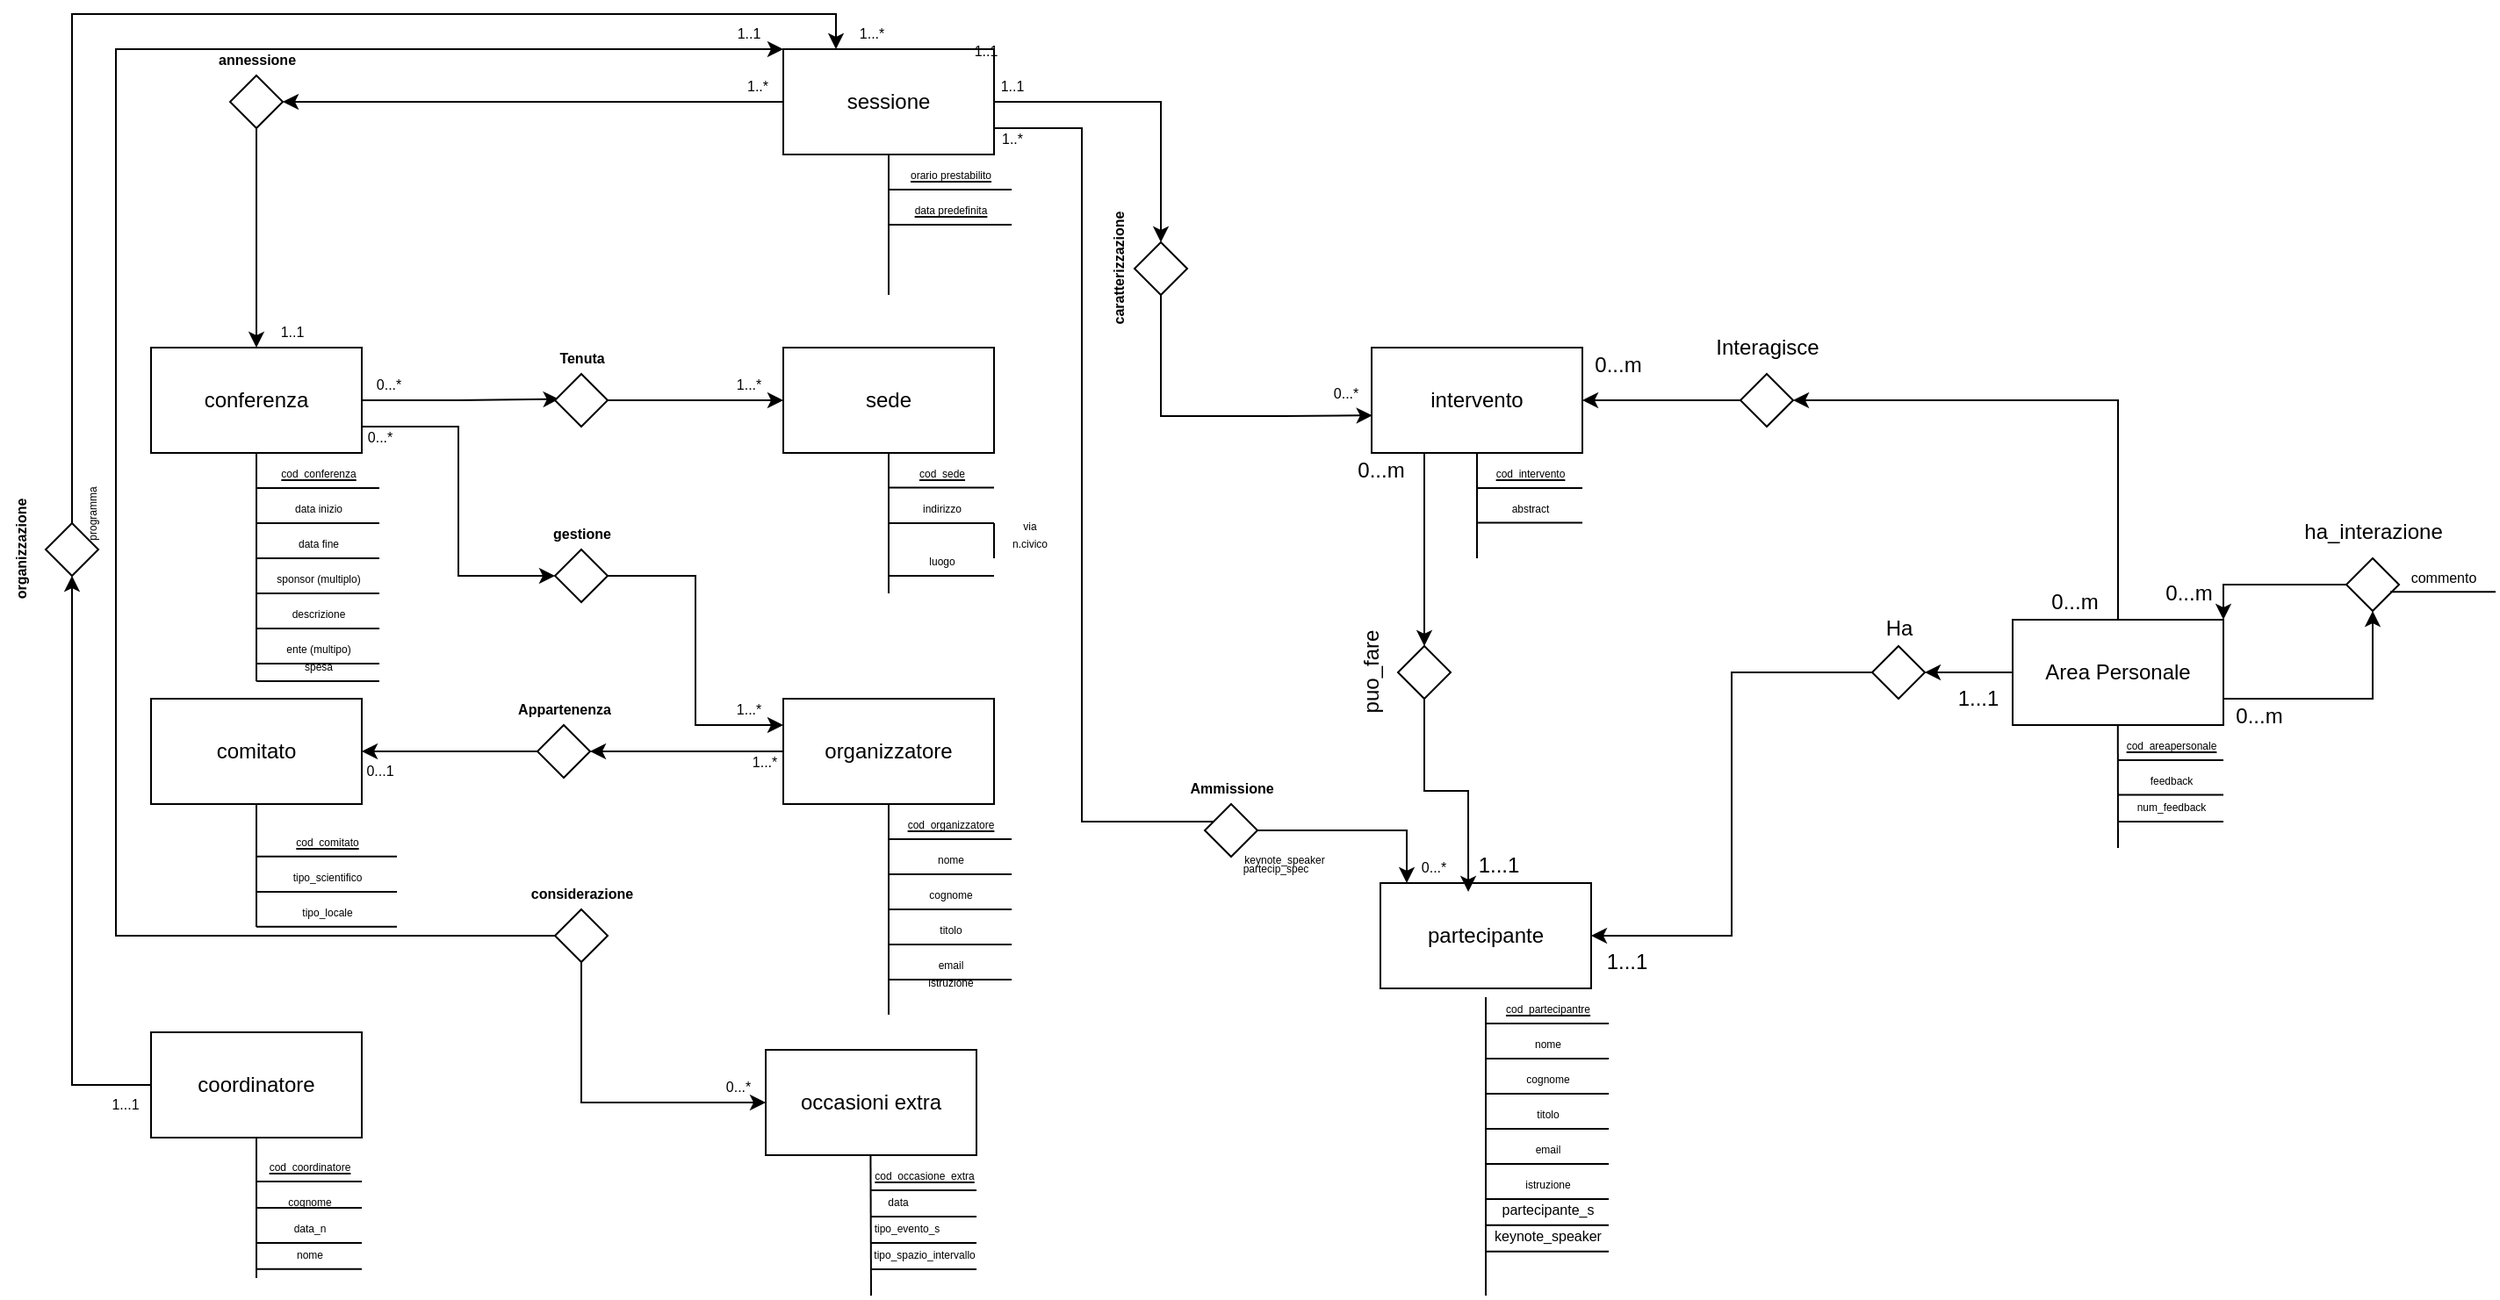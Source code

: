<mxfile version="13.7.9" type="device" pages="2"><diagram id="lIoQHWIgwbdDxPZlF3lf" name="Pagina-1"><mxGraphModel dx="2013" dy="1807" grid="1" gridSize="10" guides="1" tooltips="1" connect="1" arrows="1" fold="1" page="1" pageScale="1" pageWidth="827" pageHeight="1169" math="0" shadow="0"><root><mxCell id="0"/><mxCell id="1" parent="0"/><mxCell id="0_iVh0qCSkveV00jMIng-138" style="edgeStyle=orthogonalEdgeStyle;rounded=0;orthogonalLoop=1;jettySize=auto;html=1;entryX=0.078;entryY=0.478;entryDx=0;entryDy=0;entryPerimeter=0;" parent="1" source="0_iVh0qCSkveV00jMIng-1" target="0_iVh0qCSkveV00jMIng-126" edge="1"><mxGeometry relative="1" as="geometry"/></mxCell><mxCell id="y9Negb85fGK0NbWnnZmI-5" style="edgeStyle=orthogonalEdgeStyle;rounded=0;orthogonalLoop=1;jettySize=auto;html=1;exitX=1;exitY=0.75;exitDx=0;exitDy=0;entryX=0;entryY=0.5;entryDx=0;entryDy=0;" parent="1" source="0_iVh0qCSkveV00jMIng-1" target="0_iVh0qCSkveV00jMIng-128" edge="1"><mxGeometry relative="1" as="geometry"/></mxCell><mxCell id="0_iVh0qCSkveV00jMIng-1" value="conferenza" style="rounded=0;whiteSpace=wrap;html=1;" parent="1" vertex="1"><mxGeometry x="80" y="80" width="120" height="60" as="geometry"/></mxCell><mxCell id="0_iVh0qCSkveV00jMIng-2" value="sede" style="rounded=0;whiteSpace=wrap;html=1;" parent="1" vertex="1"><mxGeometry x="440" y="80" width="120" height="60" as="geometry"/></mxCell><mxCell id="kxYdjIUbIAD0mj6ReqX5-26" style="edgeStyle=orthogonalEdgeStyle;rounded=0;orthogonalLoop=1;jettySize=auto;html=1;exitX=0.25;exitY=1;exitDx=0;exitDy=0;" parent="1" source="0_iVh0qCSkveV00jMIng-3" edge="1"><mxGeometry relative="1" as="geometry"><mxPoint x="805" y="250" as="targetPoint"/></mxGeometry></mxCell><mxCell id="0_iVh0qCSkveV00jMIng-3" value="intervento" style="rounded=0;whiteSpace=wrap;html=1;" parent="1" vertex="1"><mxGeometry x="775" y="80" width="120" height="60" as="geometry"/></mxCell><mxCell id="0_iVh0qCSkveV00jMIng-4" value="comitato" style="rounded=0;whiteSpace=wrap;html=1;" parent="1" vertex="1"><mxGeometry x="80" y="280" width="120" height="60" as="geometry"/></mxCell><mxCell id="y9Negb85fGK0NbWnnZmI-9" style="edgeStyle=orthogonalEdgeStyle;rounded=0;orthogonalLoop=1;jettySize=auto;html=1;entryX=1;entryY=0.5;entryDx=0;entryDy=0;" parent="1" source="0_iVh0qCSkveV00jMIng-5" target="0_iVh0qCSkveV00jMIng-129" edge="1"><mxGeometry relative="1" as="geometry"/></mxCell><mxCell id="0_iVh0qCSkveV00jMIng-5" value="organizzatore" style="rounded=0;whiteSpace=wrap;html=1;" parent="1" vertex="1"><mxGeometry x="440" y="280" width="120" height="60" as="geometry"/></mxCell><mxCell id="0_iVh0qCSkveV00jMIng-140" style="edgeStyle=orthogonalEdgeStyle;rounded=0;orthogonalLoop=1;jettySize=auto;html=1;entryX=0.5;entryY=0;entryDx=0;entryDy=0;" parent="1" source="0_iVh0qCSkveV00jMIng-7" target="0_iVh0qCSkveV00jMIng-127" edge="1"><mxGeometry relative="1" as="geometry"/></mxCell><mxCell id="0_iVh0qCSkveV00jMIng-150" style="edgeStyle=orthogonalEdgeStyle;rounded=0;orthogonalLoop=1;jettySize=auto;html=1;exitX=1;exitY=0.75;exitDx=0;exitDy=0;entryX=0.5;entryY=0;entryDx=0;entryDy=0;" parent="1" source="0_iVh0qCSkveV00jMIng-7" target="0_iVh0qCSkveV00jMIng-132" edge="1"><mxGeometry relative="1" as="geometry"><Array as="points"><mxPoint x="610" y="-45"/><mxPoint x="610" y="350"/></Array></mxGeometry></mxCell><mxCell id="y9Negb85fGK0NbWnnZmI-20" style="edgeStyle=orthogonalEdgeStyle;rounded=0;orthogonalLoop=1;jettySize=auto;html=1;entryX=1;entryY=0.5;entryDx=0;entryDy=0;" parent="1" source="0_iVh0qCSkveV00jMIng-7" target="0_iVh0qCSkveV00jMIng-125" edge="1"><mxGeometry relative="1" as="geometry"/></mxCell><mxCell id="0_iVh0qCSkveV00jMIng-7" value="sessione" style="rounded=0;whiteSpace=wrap;html=1;" parent="1" vertex="1"><mxGeometry x="440" y="-90" width="120" height="60" as="geometry"/></mxCell><mxCell id="0_iVh0qCSkveV00jMIng-147" style="edgeStyle=orthogonalEdgeStyle;rounded=0;orthogonalLoop=1;jettySize=auto;html=1;" parent="1" source="0_iVh0qCSkveV00jMIng-9" target="0_iVh0qCSkveV00jMIng-131" edge="1"><mxGeometry relative="1" as="geometry"/></mxCell><mxCell id="0_iVh0qCSkveV00jMIng-9" value="coordinatore" style="rounded=0;whiteSpace=wrap;html=1;" parent="1" vertex="1"><mxGeometry x="80" y="470" width="120" height="60" as="geometry"/></mxCell><mxCell id="0_iVh0qCSkveV00jMIng-10" value="partecipante" style="rounded=0;whiteSpace=wrap;html=1;" parent="1" vertex="1"><mxGeometry x="780" y="385" width="120" height="60" as="geometry"/></mxCell><mxCell id="0_iVh0qCSkveV00jMIng-13" value="occasioni extra" style="rounded=0;whiteSpace=wrap;html=1;" parent="1" vertex="1"><mxGeometry x="430" y="480" width="120" height="60" as="geometry"/></mxCell><mxCell id="0_iVh0qCSkveV00jMIng-20" value="" style="endArrow=none;html=1;" parent="1" edge="1"><mxGeometry width="50" height="50" relative="1" as="geometry"><mxPoint x="500" y="50" as="sourcePoint"/><mxPoint x="500" y="-30" as="targetPoint"/></mxGeometry></mxCell><mxCell id="0_iVh0qCSkveV00jMIng-23" value="" style="endArrow=none;html=1;" parent="1" edge="1"><mxGeometry width="50" height="50" relative="1" as="geometry"><mxPoint x="140" y="610" as="sourcePoint"/><mxPoint x="140" y="530" as="targetPoint"/></mxGeometry></mxCell><mxCell id="0_iVh0qCSkveV00jMIng-28" value="" style="endArrow=none;html=1;" parent="1" edge="1"><mxGeometry width="50" height="50" relative="1" as="geometry"><mxPoint x="140" y="410" as="sourcePoint"/><mxPoint x="140" y="340" as="targetPoint"/></mxGeometry></mxCell><mxCell id="0_iVh0qCSkveV00jMIng-29" value="" style="endArrow=none;html=1;" parent="1" edge="1"><mxGeometry width="50" height="50" relative="1" as="geometry"><mxPoint x="835" y="200" as="sourcePoint"/><mxPoint x="835" y="140" as="targetPoint"/><Array as="points"/></mxGeometry></mxCell><mxCell id="0_iVh0qCSkveV00jMIng-30" value="" style="endArrow=none;html=1;" parent="1" edge="1"><mxGeometry width="50" height="50" relative="1" as="geometry"><mxPoint x="500" y="220" as="sourcePoint"/><mxPoint x="500" y="140" as="targetPoint"/></mxGeometry></mxCell><mxCell id="0_iVh0qCSkveV00jMIng-32" value="" style="endArrow=none;html=1;" parent="1" edge="1"><mxGeometry width="50" height="50" relative="1" as="geometry"><mxPoint x="490" y="620" as="sourcePoint"/><mxPoint x="489.71" y="540" as="targetPoint"/></mxGeometry></mxCell><mxCell id="0_iVh0qCSkveV00jMIng-35" value="" style="endArrow=none;html=1;" parent="1" edge="1"><mxGeometry width="50" height="50" relative="1" as="geometry"><mxPoint x="140" y="260" as="sourcePoint"/><mxPoint x="210" y="260" as="targetPoint"/></mxGeometry></mxCell><mxCell id="0_iVh0qCSkveV00jMIng-36" value="" style="endArrow=none;html=1;" parent="1" edge="1"><mxGeometry width="50" height="50" relative="1" as="geometry"><mxPoint x="140" y="240" as="sourcePoint"/><mxPoint x="210" y="240" as="targetPoint"/></mxGeometry></mxCell><mxCell id="0_iVh0qCSkveV00jMIng-37" value="" style="endArrow=none;html=1;" parent="1" edge="1"><mxGeometry width="50" height="50" relative="1" as="geometry"><mxPoint x="140" y="220" as="sourcePoint"/><mxPoint x="210" y="220" as="targetPoint"/></mxGeometry></mxCell><mxCell id="0_iVh0qCSkveV00jMIng-38" value="" style="endArrow=none;html=1;" parent="1" edge="1"><mxGeometry width="50" height="50" relative="1" as="geometry"><mxPoint x="140" y="200" as="sourcePoint"/><mxPoint x="210" y="200" as="targetPoint"/></mxGeometry></mxCell><mxCell id="0_iVh0qCSkveV00jMIng-39" value="" style="endArrow=none;html=1;" parent="1" edge="1"><mxGeometry width="50" height="50" relative="1" as="geometry"><mxPoint x="140" y="180" as="sourcePoint"/><mxPoint x="210" y="180" as="targetPoint"/></mxGeometry></mxCell><mxCell id="0_iVh0qCSkveV00jMIng-40" value="" style="endArrow=none;html=1;" parent="1" edge="1"><mxGeometry width="50" height="50" relative="1" as="geometry"><mxPoint x="140" y="160" as="sourcePoint"/><mxPoint x="210" y="160" as="targetPoint"/></mxGeometry></mxCell><mxCell id="0_iVh0qCSkveV00jMIng-42" value="&lt;span style=&quot;font-size: 6px&quot;&gt;data inizio&lt;/span&gt;" style="text;html=1;align=center;verticalAlign=middle;resizable=0;points=[];autosize=1;" parent="1" vertex="1"><mxGeometry x="155" y="160" width="40" height="20" as="geometry"/></mxCell><mxCell id="0_iVh0qCSkveV00jMIng-44" value="&lt;span style=&quot;font-size: 6px&quot;&gt;data fine&lt;/span&gt;" style="text;html=1;align=center;verticalAlign=middle;resizable=0;points=[];autosize=1;" parent="1" vertex="1"><mxGeometry x="155" y="180" width="40" height="20" as="geometry"/></mxCell><mxCell id="0_iVh0qCSkveV00jMIng-45" value="&lt;span style=&quot;font-size: 6px&quot;&gt;sponsor (multiplo)&lt;/span&gt;" style="text;html=1;align=center;verticalAlign=middle;resizable=0;points=[];autosize=1;" parent="1" vertex="1"><mxGeometry x="145" y="200" width="60" height="20" as="geometry"/></mxCell><mxCell id="0_iVh0qCSkveV00jMIng-46" value="&lt;span style=&quot;font-size: 6px&quot;&gt;descrizione&lt;/span&gt;" style="text;html=1;align=center;verticalAlign=middle;resizable=0;points=[];autosize=1;" parent="1" vertex="1"><mxGeometry x="150" y="220" width="50" height="20" as="geometry"/></mxCell><mxCell id="0_iVh0qCSkveV00jMIng-47" value="&lt;span style=&quot;font-size: 6px&quot;&gt;ente (multipo)&lt;/span&gt;" style="text;html=1;align=center;verticalAlign=middle;resizable=0;points=[];autosize=1;" parent="1" vertex="1"><mxGeometry x="150" y="240" width="50" height="20" as="geometry"/></mxCell><mxCell id="0_iVh0qCSkveV00jMIng-48" value="&lt;span style=&quot;font-size: 6px&quot;&gt;spesa&lt;/span&gt;" style="text;html=1;align=center;verticalAlign=middle;resizable=0;points=[];autosize=1;" parent="1" vertex="1"><mxGeometry x="160" y="250" width="30" height="20" as="geometry"/></mxCell><mxCell id="0_iVh0qCSkveV00jMIng-49" value="" style="endArrow=none;html=1;" parent="1" edge="1"><mxGeometry width="50" height="50" relative="1" as="geometry"><mxPoint x="560" y="200" as="sourcePoint"/><mxPoint x="560" y="180" as="targetPoint"/></mxGeometry></mxCell><mxCell id="0_iVh0qCSkveV00jMIng-50" value="" style="endArrow=none;html=1;" parent="1" edge="1"><mxGeometry width="50" height="50" relative="1" as="geometry"><mxPoint x="500" y="180" as="sourcePoint"/><mxPoint x="560" y="180" as="targetPoint"/></mxGeometry></mxCell><mxCell id="0_iVh0qCSkveV00jMIng-51" value="" style="endArrow=none;html=1;" parent="1" edge="1"><mxGeometry width="50" height="50" relative="1" as="geometry"><mxPoint x="500" y="210" as="sourcePoint"/><mxPoint x="560" y="210" as="targetPoint"/></mxGeometry></mxCell><mxCell id="0_iVh0qCSkveV00jMIng-52" value="&lt;span style=&quot;font-size: 6px&quot;&gt;luogo&lt;/span&gt;" style="text;html=1;align=center;verticalAlign=middle;resizable=0;points=[];autosize=1;" parent="1" vertex="1"><mxGeometry x="515" y="190" width="30" height="20" as="geometry"/></mxCell><mxCell id="0_iVh0qCSkveV00jMIng-54" value="&lt;span style=&quot;font-size: 6px&quot;&gt;indirizzo&lt;/span&gt;" style="text;html=1;align=center;verticalAlign=middle;resizable=0;points=[];autosize=1;" parent="1" vertex="1"><mxGeometry x="510" y="160" width="40" height="20" as="geometry"/></mxCell><mxCell id="0_iVh0qCSkveV00jMIng-55" value="&lt;span style=&quot;font-size: 6px&quot;&gt;n.civico&lt;/span&gt;" style="text;html=1;align=center;verticalAlign=middle;resizable=0;points=[];autosize=1;" parent="1" vertex="1"><mxGeometry x="560" y="180" width="40" height="20" as="geometry"/></mxCell><mxCell id="0_iVh0qCSkveV00jMIng-56" value="&lt;span style=&quot;font-size: 6px&quot;&gt;via&lt;/span&gt;" style="text;html=1;align=center;verticalAlign=middle;resizable=0;points=[];autosize=1;" parent="1" vertex="1"><mxGeometry x="570" y="170" width="20" height="20" as="geometry"/></mxCell><mxCell id="0_iVh0qCSkveV00jMIng-57" value="" style="endArrow=none;html=1;" parent="1" edge="1"><mxGeometry width="50" height="50" relative="1" as="geometry"><mxPoint x="835" y="160" as="sourcePoint"/><mxPoint x="895" y="160" as="targetPoint"/></mxGeometry></mxCell><mxCell id="0_iVh0qCSkveV00jMIng-58" value="&lt;span style=&quot;font-size: 6px&quot;&gt;abstract&lt;/span&gt;" style="text;html=1;align=center;verticalAlign=middle;resizable=0;points=[];autosize=1;" parent="1" vertex="1"><mxGeometry x="845" y="160" width="40" height="20" as="geometry"/></mxCell><mxCell id="0_iVh0qCSkveV00jMIng-59" value="" style="endArrow=none;html=1;" parent="1" edge="1"><mxGeometry width="50" height="50" relative="1" as="geometry"><mxPoint x="840" y="620" as="sourcePoint"/><mxPoint x="840" y="450" as="targetPoint"/></mxGeometry></mxCell><mxCell id="0_iVh0qCSkveV00jMIng-62" value="" style="endArrow=none;html=1;" parent="1" edge="1"><mxGeometry width="50" height="50" relative="1" as="geometry"><mxPoint x="840" y="525" as="sourcePoint"/><mxPoint x="910" y="525" as="targetPoint"/></mxGeometry></mxCell><mxCell id="0_iVh0qCSkveV00jMIng-63" value="" style="endArrow=none;html=1;" parent="1" edge="1"><mxGeometry width="50" height="50" relative="1" as="geometry"><mxPoint x="840" y="505" as="sourcePoint"/><mxPoint x="910" y="505" as="targetPoint"/></mxGeometry></mxCell><mxCell id="0_iVh0qCSkveV00jMIng-64" value="" style="endArrow=none;html=1;" parent="1" edge="1"><mxGeometry width="50" height="50" relative="1" as="geometry"><mxPoint x="840" y="485" as="sourcePoint"/><mxPoint x="910" y="485" as="targetPoint"/></mxGeometry></mxCell><mxCell id="0_iVh0qCSkveV00jMIng-65" value="" style="endArrow=none;html=1;" parent="1" edge="1"><mxGeometry width="50" height="50" relative="1" as="geometry"><mxPoint x="840" y="465" as="sourcePoint"/><mxPoint x="910" y="465" as="targetPoint"/></mxGeometry></mxCell><mxCell id="0_iVh0qCSkveV00jMIng-66" value="&lt;span style=&quot;font-size: 6px&quot;&gt;nome&lt;/span&gt;" style="text;html=1;align=center;verticalAlign=middle;resizable=0;points=[];autosize=1;" parent="1" vertex="1"><mxGeometry x="860" y="465" width="30" height="20" as="geometry"/></mxCell><mxCell id="0_iVh0qCSkveV00jMIng-67" value="&lt;span style=&quot;font-size: 6px&quot;&gt;cognome&lt;/span&gt;" style="text;html=1;align=center;verticalAlign=middle;resizable=0;points=[];autosize=1;" parent="1" vertex="1"><mxGeometry x="855" y="485" width="40" height="20" as="geometry"/></mxCell><mxCell id="0_iVh0qCSkveV00jMIng-68" value="&lt;span style=&quot;font-size: 6px&quot;&gt;titolo&lt;/span&gt;" style="text;html=1;align=center;verticalAlign=middle;resizable=0;points=[];autosize=1;" parent="1" vertex="1"><mxGeometry x="860" y="505" width="30" height="20" as="geometry"/></mxCell><mxCell id="0_iVh0qCSkveV00jMIng-69" value="&lt;span style=&quot;font-size: 6px&quot;&gt;email&lt;/span&gt;" style="text;html=1;align=center;verticalAlign=middle;resizable=0;points=[];autosize=1;" parent="1" vertex="1"><mxGeometry x="860" y="525" width="30" height="20" as="geometry"/></mxCell><mxCell id="0_iVh0qCSkveV00jMIng-79" value="" style="endArrow=none;html=1;" parent="1" edge="1"><mxGeometry width="50" height="50" relative="1" as="geometry"><mxPoint x="140" y="590" as="sourcePoint"/><mxPoint x="200" y="590" as="targetPoint"/></mxGeometry></mxCell><mxCell id="0_iVh0qCSkveV00jMIng-80" value="" style="endArrow=none;html=1;" parent="1" edge="1"><mxGeometry width="50" height="50" relative="1" as="geometry"><mxPoint x="140" y="570" as="sourcePoint"/><mxPoint x="200" y="570" as="targetPoint"/></mxGeometry></mxCell><mxCell id="0_iVh0qCSkveV00jMIng-81" value="" style="endArrow=none;html=1;" parent="1" edge="1"><mxGeometry width="50" height="50" relative="1" as="geometry"><mxPoint x="140" y="555" as="sourcePoint"/><mxPoint x="200" y="555" as="targetPoint"/></mxGeometry></mxCell><mxCell id="0_iVh0qCSkveV00jMIng-82" value="&lt;span style=&quot;font-size: 6px&quot;&gt;nome&lt;/span&gt;" style="text;html=1;align=center;verticalAlign=middle;resizable=0;points=[];autosize=1;" parent="1" vertex="1"><mxGeometry x="155" y="585" width="30" height="20" as="geometry"/></mxCell><mxCell id="0_iVh0qCSkveV00jMIng-84" value="&lt;span style=&quot;font-size: 6px&quot;&gt;cognome&lt;/span&gt;" style="text;html=1;align=center;verticalAlign=middle;resizable=0;points=[];autosize=1;" parent="1" vertex="1"><mxGeometry x="150" y="555" width="40" height="20" as="geometry"/></mxCell><mxCell id="0_iVh0qCSkveV00jMIng-85" value="&lt;span style=&quot;font-size: 6px&quot;&gt;data_n&lt;/span&gt;" style="text;html=1;align=center;verticalAlign=middle;resizable=0;points=[];autosize=1;" parent="1" vertex="1"><mxGeometry x="155" y="570" width="30" height="20" as="geometry"/></mxCell><mxCell id="0_iVh0qCSkveV00jMIng-87" value="" style="endArrow=none;html=1;" parent="1" edge="1"><mxGeometry width="50" height="50" relative="1" as="geometry"><mxPoint x="490" y="605" as="sourcePoint"/><mxPoint x="550" y="605" as="targetPoint"/></mxGeometry></mxCell><mxCell id="0_iVh0qCSkveV00jMIng-92" value="" style="endArrow=none;html=1;" parent="1" edge="1"><mxGeometry width="50" height="50" relative="1" as="geometry"><mxPoint x="490" y="575" as="sourcePoint"/><mxPoint x="550" y="575" as="targetPoint"/></mxGeometry></mxCell><mxCell id="0_iVh0qCSkveV00jMIng-94" value="" style="endArrow=none;html=1;" parent="1" edge="1"><mxGeometry width="50" height="50" relative="1" as="geometry"><mxPoint x="140" y="389.94" as="sourcePoint"/><mxPoint x="220" y="389.94" as="targetPoint"/></mxGeometry></mxCell><mxCell id="0_iVh0qCSkveV00jMIng-95" value="&lt;span style=&quot;font-size: 6px&quot;&gt;tipo_scientifico&lt;/span&gt;" style="text;html=1;align=center;verticalAlign=middle;resizable=0;points=[];autosize=1;" parent="1" vertex="1"><mxGeometry x="155" y="370" width="50" height="20" as="geometry"/></mxCell><mxCell id="0_iVh0qCSkveV00jMIng-96" value="" style="endArrow=none;html=1;" parent="1" edge="1"><mxGeometry width="50" height="50" relative="1" as="geometry"><mxPoint x="500" y="460" as="sourcePoint"/><mxPoint x="500" y="340" as="targetPoint"/></mxGeometry></mxCell><mxCell id="0_iVh0qCSkveV00jMIng-97" value="" style="endArrow=none;html=1;" parent="1" edge="1"><mxGeometry width="50" height="50" relative="1" as="geometry"><mxPoint x="500" y="440" as="sourcePoint"/><mxPoint x="570" y="440" as="targetPoint"/></mxGeometry></mxCell><mxCell id="0_iVh0qCSkveV00jMIng-98" value="" style="endArrow=none;html=1;" parent="1" edge="1"><mxGeometry width="50" height="50" relative="1" as="geometry"><mxPoint x="500" y="420" as="sourcePoint"/><mxPoint x="570" y="420" as="targetPoint"/></mxGeometry></mxCell><mxCell id="0_iVh0qCSkveV00jMIng-99" value="" style="endArrow=none;html=1;" parent="1" edge="1"><mxGeometry width="50" height="50" relative="1" as="geometry"><mxPoint x="500" y="400" as="sourcePoint"/><mxPoint x="570" y="400" as="targetPoint"/></mxGeometry></mxCell><mxCell id="0_iVh0qCSkveV00jMIng-100" value="" style="endArrow=none;html=1;" parent="1" edge="1"><mxGeometry width="50" height="50" relative="1" as="geometry"><mxPoint x="500" y="380" as="sourcePoint"/><mxPoint x="570" y="380" as="targetPoint"/></mxGeometry></mxCell><mxCell id="0_iVh0qCSkveV00jMIng-101" value="" style="endArrow=none;html=1;" parent="1" edge="1"><mxGeometry width="50" height="50" relative="1" as="geometry"><mxPoint x="500" y="360" as="sourcePoint"/><mxPoint x="570" y="360" as="targetPoint"/></mxGeometry></mxCell><mxCell id="0_iVh0qCSkveV00jMIng-102" value="&lt;span style=&quot;font-size: 6px&quot;&gt;nome&lt;/span&gt;" style="text;html=1;align=center;verticalAlign=middle;resizable=0;points=[];autosize=1;" parent="1" vertex="1"><mxGeometry x="520" y="360" width="30" height="20" as="geometry"/></mxCell><mxCell id="0_iVh0qCSkveV00jMIng-103" value="&lt;span style=&quot;font-size: 6px&quot;&gt;cognome&lt;/span&gt;" style="text;html=1;align=center;verticalAlign=middle;resizable=0;points=[];autosize=1;" parent="1" vertex="1"><mxGeometry x="515" y="380" width="40" height="20" as="geometry"/></mxCell><mxCell id="0_iVh0qCSkveV00jMIng-104" value="&lt;span style=&quot;font-size: 6px&quot;&gt;titolo&lt;/span&gt;" style="text;html=1;align=center;verticalAlign=middle;resizable=0;points=[];autosize=1;" parent="1" vertex="1"><mxGeometry x="520" y="400" width="30" height="20" as="geometry"/></mxCell><mxCell id="0_iVh0qCSkveV00jMIng-105" value="&lt;span style=&quot;font-size: 6px&quot;&gt;email&lt;/span&gt;" style="text;html=1;align=center;verticalAlign=middle;resizable=0;points=[];autosize=1;" parent="1" vertex="1"><mxGeometry x="520" y="420" width="30" height="20" as="geometry"/></mxCell><mxCell id="0_iVh0qCSkveV00jMIng-106" value="&lt;span style=&quot;font-size: 6px&quot;&gt;istruzione&lt;/span&gt;" style="text;html=1;align=center;verticalAlign=middle;resizable=0;points=[];autosize=1;" parent="1" vertex="1"><mxGeometry x="515" y="430" width="40" height="20" as="geometry"/></mxCell><mxCell id="0_iVh0qCSkveV00jMIng-107" value="" style="endArrow=none;html=1;" parent="1" edge="1"><mxGeometry width="50" height="50" relative="1" as="geometry"><mxPoint x="550" y="590" as="sourcePoint"/><mxPoint x="490" y="590" as="targetPoint"/></mxGeometry></mxCell><mxCell id="0_iVh0qCSkveV00jMIng-108" value="" style="endArrow=none;html=1;" parent="1" edge="1"><mxGeometry width="50" height="50" relative="1" as="geometry"><mxPoint x="490" y="560" as="sourcePoint"/><mxPoint x="550" y="560" as="targetPoint"/></mxGeometry></mxCell><mxCell id="0_iVh0qCSkveV00jMIng-120" value="&lt;span style=&quot;font-size: 6px&quot;&gt;data&lt;/span&gt;" style="text;html=1;align=center;verticalAlign=middle;resizable=0;points=[];autosize=1;" parent="1" vertex="1"><mxGeometry x="490" y="555" width="30" height="20" as="geometry"/></mxCell><mxCell id="0_iVh0qCSkveV00jMIng-121" value="" style="endArrow=none;html=1;" parent="1" edge="1"><mxGeometry width="50" height="50" relative="1" as="geometry"><mxPoint x="500" y="10" as="sourcePoint"/><mxPoint x="570" y="10" as="targetPoint"/></mxGeometry></mxCell><mxCell id="0_iVh0qCSkveV00jMIng-122" value="" style="endArrow=none;html=1;" parent="1" edge="1"><mxGeometry width="50" height="50" relative="1" as="geometry"><mxPoint x="500" y="-10" as="sourcePoint"/><mxPoint x="570" y="-10" as="targetPoint"/></mxGeometry></mxCell><mxCell id="0_iVh0qCSkveV00jMIng-123" value="&lt;span style=&quot;font-size: 6px&quot;&gt;&lt;u&gt;orario prestabilito&lt;/u&gt;&lt;/span&gt;" style="text;html=1;align=center;verticalAlign=middle;resizable=0;points=[];autosize=1;" parent="1" vertex="1"><mxGeometry x="505" y="-30" width="60" height="20" as="geometry"/></mxCell><mxCell id="0_iVh0qCSkveV00jMIng-124" value="&lt;span style=&quot;font-size: 6px&quot;&gt;&lt;u&gt;data predefinita&lt;/u&gt;&lt;/span&gt;" style="text;html=1;align=center;verticalAlign=middle;resizable=0;points=[];autosize=1;" parent="1" vertex="1"><mxGeometry x="505" y="-10" width="60" height="20" as="geometry"/></mxCell><mxCell id="y9Negb85fGK0NbWnnZmI-21" style="edgeStyle=orthogonalEdgeStyle;rounded=0;orthogonalLoop=1;jettySize=auto;html=1;entryX=0.5;entryY=0;entryDx=0;entryDy=0;" parent="1" source="0_iVh0qCSkveV00jMIng-125" target="0_iVh0qCSkveV00jMIng-1" edge="1"><mxGeometry relative="1" as="geometry"/></mxCell><mxCell id="0_iVh0qCSkveV00jMIng-125" value="" style="rhombus;whiteSpace=wrap;html=1;" parent="1" vertex="1"><mxGeometry x="125" y="-75" width="30" height="30" as="geometry"/></mxCell><mxCell id="0_iVh0qCSkveV00jMIng-139" style="edgeStyle=orthogonalEdgeStyle;rounded=0;orthogonalLoop=1;jettySize=auto;html=1;entryX=0;entryY=0.5;entryDx=0;entryDy=0;" parent="1" source="0_iVh0qCSkveV00jMIng-126" target="0_iVh0qCSkveV00jMIng-2" edge="1"><mxGeometry relative="1" as="geometry"/></mxCell><mxCell id="0_iVh0qCSkveV00jMIng-143" style="edgeStyle=orthogonalEdgeStyle;rounded=0;orthogonalLoop=1;jettySize=auto;html=1;exitX=0.5;exitY=1;exitDx=0;exitDy=0;" parent="1" source="0_iVh0qCSkveV00jMIng-126" edge="1"><mxGeometry relative="1" as="geometry"><mxPoint x="325" y="125" as="targetPoint"/></mxGeometry></mxCell><mxCell id="0_iVh0qCSkveV00jMIng-126" value="" style="rhombus;whiteSpace=wrap;html=1;" parent="1" vertex="1"><mxGeometry x="310" y="95" width="30" height="30" as="geometry"/></mxCell><mxCell id="0_iVh0qCSkveV00jMIng-141" style="edgeStyle=orthogonalEdgeStyle;rounded=0;orthogonalLoop=1;jettySize=auto;html=1;entryX=0.003;entryY=0.644;entryDx=0;entryDy=0;entryPerimeter=0;" parent="1" source="0_iVh0qCSkveV00jMIng-127" target="0_iVh0qCSkveV00jMIng-3" edge="1"><mxGeometry relative="1" as="geometry"><Array as="points"><mxPoint x="655" y="119"/><mxPoint x="725" y="119"/></Array></mxGeometry></mxCell><mxCell id="0_iVh0qCSkveV00jMIng-127" value="" style="rhombus;whiteSpace=wrap;html=1;" parent="1" vertex="1"><mxGeometry x="640" y="20" width="30" height="30" as="geometry"/></mxCell><mxCell id="0_iVh0qCSkveV00jMIng-144" style="edgeStyle=orthogonalEdgeStyle;rounded=0;orthogonalLoop=1;jettySize=auto;html=1;entryX=0;entryY=0.25;entryDx=0;entryDy=0;" parent="1" source="0_iVh0qCSkveV00jMIng-128" target="0_iVh0qCSkveV00jMIng-5" edge="1"><mxGeometry relative="1" as="geometry"/></mxCell><mxCell id="0_iVh0qCSkveV00jMIng-128" value="" style="rhombus;whiteSpace=wrap;html=1;" parent="1" vertex="1"><mxGeometry x="310" y="195" width="30" height="30" as="geometry"/></mxCell><mxCell id="y9Negb85fGK0NbWnnZmI-10" style="edgeStyle=orthogonalEdgeStyle;rounded=0;orthogonalLoop=1;jettySize=auto;html=1;entryX=1;entryY=0.5;entryDx=0;entryDy=0;" parent="1" source="0_iVh0qCSkveV00jMIng-129" target="0_iVh0qCSkveV00jMIng-4" edge="1"><mxGeometry relative="1" as="geometry"/></mxCell><mxCell id="0_iVh0qCSkveV00jMIng-129" value="" style="rhombus;whiteSpace=wrap;html=1;" parent="1" vertex="1"><mxGeometry x="300" y="295" width="30" height="30" as="geometry"/></mxCell><mxCell id="0_iVh0qCSkveV00jMIng-148" style="edgeStyle=orthogonalEdgeStyle;rounded=0;orthogonalLoop=1;jettySize=auto;html=1;" parent="1" source="0_iVh0qCSkveV00jMIng-131" edge="1"><mxGeometry relative="1" as="geometry"><mxPoint x="470" y="-90" as="targetPoint"/><Array as="points"><mxPoint x="35" y="-110"/><mxPoint x="470" y="-110"/></Array></mxGeometry></mxCell><mxCell id="0_iVh0qCSkveV00jMIng-131" value="" style="rhombus;whiteSpace=wrap;html=1;" parent="1" vertex="1"><mxGeometry x="20" y="180" width="30" height="30" as="geometry"/></mxCell><mxCell id="0_iVh0qCSkveV00jMIng-153" style="edgeStyle=orthogonalEdgeStyle;rounded=0;orthogonalLoop=1;jettySize=auto;html=1;entryX=0.125;entryY=0;entryDx=0;entryDy=0;entryPerimeter=0;" parent="1" source="0_iVh0qCSkveV00jMIng-132" target="0_iVh0qCSkveV00jMIng-10" edge="1"><mxGeometry relative="1" as="geometry"/></mxCell><mxCell id="0_iVh0qCSkveV00jMIng-132" value="" style="rhombus;whiteSpace=wrap;html=1;" parent="1" vertex="1"><mxGeometry x="680" y="340" width="30" height="30" as="geometry"/></mxCell><mxCell id="0_iVh0qCSkveV00jMIng-157" style="edgeStyle=orthogonalEdgeStyle;rounded=0;orthogonalLoop=1;jettySize=auto;html=1;entryX=0;entryY=0;entryDx=0;entryDy=0;" parent="1" source="0_iVh0qCSkveV00jMIng-134" target="0_iVh0qCSkveV00jMIng-7" edge="1"><mxGeometry relative="1" as="geometry"><mxPoint x="60" y="-30" as="targetPoint"/><Array as="points"><mxPoint x="60" y="415"/><mxPoint x="60" y="-90"/></Array></mxGeometry></mxCell><mxCell id="0_iVh0qCSkveV00jMIng-158" style="edgeStyle=orthogonalEdgeStyle;rounded=0;orthogonalLoop=1;jettySize=auto;html=1;entryX=0;entryY=0.5;entryDx=0;entryDy=0;" parent="1" source="0_iVh0qCSkveV00jMIng-134" target="0_iVh0qCSkveV00jMIng-13" edge="1"><mxGeometry relative="1" as="geometry"><Array as="points"><mxPoint x="325" y="510"/></Array></mxGeometry></mxCell><mxCell id="0_iVh0qCSkveV00jMIng-134" value="" style="rhombus;whiteSpace=wrap;html=1;" parent="1" vertex="1"><mxGeometry x="310" y="400" width="30" height="30" as="geometry"/></mxCell><mxCell id="y9Negb85fGK0NbWnnZmI-1" value="&lt;span style=&quot;font-size: 8px&quot;&gt;&lt;b&gt;Tenuta&lt;/b&gt;&lt;/span&gt;" style="text;html=1;align=center;verticalAlign=middle;resizable=0;points=[];autosize=1;" parent="1" vertex="1"><mxGeometry x="305" y="75" width="40" height="20" as="geometry"/></mxCell><mxCell id="y9Negb85fGK0NbWnnZmI-2" value="&lt;span style=&quot;font-size: 8px&quot;&gt;1...*&lt;/span&gt;" style="text;html=1;align=center;verticalAlign=middle;resizable=0;points=[];autosize=1;" parent="1" vertex="1"><mxGeometry x="405" y="90" width="30" height="20" as="geometry"/></mxCell><mxCell id="y9Negb85fGK0NbWnnZmI-3" value="&lt;font style=&quot;font-size: 8px&quot;&gt;0...*&lt;/font&gt;" style="text;html=1;align=center;verticalAlign=middle;resizable=0;points=[];autosize=1;" parent="1" vertex="1"><mxGeometry x="200" y="90" width="30" height="20" as="geometry"/></mxCell><mxCell id="y9Negb85fGK0NbWnnZmI-6" value="&lt;span style=&quot;font-size: 8px&quot;&gt;&lt;b&gt;gestione&lt;/b&gt;&lt;/span&gt;" style="text;html=1;align=center;verticalAlign=middle;resizable=0;points=[];autosize=1;" parent="1" vertex="1"><mxGeometry x="300" y="175" width="50" height="20" as="geometry"/></mxCell><mxCell id="y9Negb85fGK0NbWnnZmI-7" value="&lt;span style=&quot;font-size: 8px&quot;&gt;1...*&lt;/span&gt;" style="text;html=1;align=center;verticalAlign=middle;resizable=0;points=[];autosize=1;" parent="1" vertex="1"><mxGeometry x="405" y="275" width="30" height="20" as="geometry"/></mxCell><mxCell id="y9Negb85fGK0NbWnnZmI-8" value="&lt;span style=&quot;font-size: 8px&quot;&gt;0...*&lt;/span&gt;" style="text;html=1;align=center;verticalAlign=middle;resizable=0;points=[];autosize=1;" parent="1" vertex="1"><mxGeometry x="195" y="120" width="30" height="20" as="geometry"/></mxCell><mxCell id="y9Negb85fGK0NbWnnZmI-11" value="&lt;span style=&quot;font-size: 8px&quot;&gt;&lt;b&gt;Appartenenza&lt;/b&gt;&lt;/span&gt;" style="text;html=1;align=center;verticalAlign=middle;resizable=0;points=[];autosize=1;" parent="1" vertex="1"><mxGeometry x="280" y="275" width="70" height="20" as="geometry"/></mxCell><mxCell id="y9Negb85fGK0NbWnnZmI-12" value="&lt;span style=&quot;font-size: 8px&quot;&gt;1...*&lt;/span&gt;" style="text;html=1;align=center;verticalAlign=middle;resizable=0;points=[];autosize=1;" parent="1" vertex="1"><mxGeometry x="414" y="305" width="30" height="20" as="geometry"/></mxCell><mxCell id="y9Negb85fGK0NbWnnZmI-13" value="&lt;span style=&quot;font-size: 8px&quot;&gt;0...1&lt;/span&gt;" style="text;html=1;align=center;verticalAlign=middle;resizable=0;points=[];autosize=1;" parent="1" vertex="1"><mxGeometry x="195" y="310" width="30" height="20" as="geometry"/></mxCell><mxCell id="y9Negb85fGK0NbWnnZmI-15" value="&lt;span style=&quot;font-size: 8px&quot;&gt;&lt;b&gt;organizzazione&lt;br&gt;&lt;/b&gt;&lt;/span&gt;" style="text;html=1;align=center;verticalAlign=middle;resizable=0;points=[];autosize=1;rotation=270;" parent="1" vertex="1"><mxGeometry x="-30" y="185" width="70" height="20" as="geometry"/></mxCell><mxCell id="y9Negb85fGK0NbWnnZmI-17" value="&lt;span style=&quot;font-size: 6px&quot;&gt;programma&lt;/span&gt;" style="text;html=1;align=center;verticalAlign=middle;resizable=0;points=[];autosize=1;rotation=270;" parent="1" vertex="1"><mxGeometry x="20" y="165" width="50" height="20" as="geometry"/></mxCell><mxCell id="y9Negb85fGK0NbWnnZmI-18" value="&lt;span style=&quot;font-size: 8px&quot;&gt;1...*&lt;/span&gt;" style="text;html=1;align=center;verticalAlign=middle;resizable=0;points=[];autosize=1;" parent="1" vertex="1"><mxGeometry x="475" y="-110" width="30" height="20" as="geometry"/></mxCell><mxCell id="y9Negb85fGK0NbWnnZmI-19" value="&lt;span style=&quot;font-size: 8px&quot;&gt;1...1&lt;/span&gt;" style="text;html=1;align=center;verticalAlign=middle;resizable=0;points=[];autosize=1;" parent="1" vertex="1"><mxGeometry x="50" y="500" width="30" height="20" as="geometry"/></mxCell><mxCell id="y9Negb85fGK0NbWnnZmI-22" value="&lt;span style=&quot;font-size: 8px&quot;&gt;&lt;b&gt;annessione&lt;/b&gt;&lt;/span&gt;" style="text;html=1;align=center;verticalAlign=middle;resizable=0;points=[];autosize=1;" parent="1" vertex="1"><mxGeometry x="110" y="-95" width="60" height="20" as="geometry"/></mxCell><mxCell id="y9Negb85fGK0NbWnnZmI-23" value="&lt;font style=&quot;font-size: 8px&quot;&gt;1..1&lt;/font&gt;" style="text;html=1;align=center;verticalAlign=middle;resizable=0;points=[];autosize=1;" parent="1" vertex="1"><mxGeometry x="145" y="60" width="30" height="20" as="geometry"/></mxCell><mxCell id="y9Negb85fGK0NbWnnZmI-24" value="&lt;font style=&quot;font-size: 8px&quot;&gt;1..*&lt;/font&gt;" style="text;html=1;align=center;verticalAlign=middle;resizable=0;points=[];autosize=1;" parent="1" vertex="1"><mxGeometry x="410" y="-80" width="30" height="20" as="geometry"/></mxCell><mxCell id="y9Negb85fGK0NbWnnZmI-25" value="&lt;span style=&quot;font-size: 8px&quot;&gt;&lt;b&gt;Ammissione&lt;/b&gt;&lt;/span&gt;" style="text;html=1;align=center;verticalAlign=middle;resizable=0;points=[];autosize=1;" parent="1" vertex="1"><mxGeometry x="665" y="320" width="60" height="20" as="geometry"/></mxCell><mxCell id="y9Negb85fGK0NbWnnZmI-26" value="&lt;span style=&quot;font-size: 8px&quot;&gt;0...*&lt;/span&gt;" style="text;html=1;align=center;verticalAlign=middle;resizable=0;points=[];autosize=1;" parent="1" vertex="1"><mxGeometry x="795" y="365" width="30" height="20" as="geometry"/></mxCell><mxCell id="y9Negb85fGK0NbWnnZmI-27" value="&lt;font style=&quot;font-size: 8px&quot;&gt;1..*&lt;/font&gt;" style="text;html=1;align=center;verticalAlign=middle;resizable=0;points=[];autosize=1;" parent="1" vertex="1"><mxGeometry x="555" y="-50" width="30" height="20" as="geometry"/></mxCell><mxCell id="y9Negb85fGK0NbWnnZmI-28" value="&lt;span style=&quot;font-size: 8px&quot;&gt;&lt;b&gt;caratterizzazione&lt;/b&gt;&lt;/span&gt;" style="text;html=1;align=center;verticalAlign=middle;resizable=0;points=[];autosize=1;rotation=270;" parent="1" vertex="1"><mxGeometry x="590" y="25" width="80" height="20" as="geometry"/></mxCell><mxCell id="y9Negb85fGK0NbWnnZmI-29" value="&lt;span style=&quot;font-size: 8px&quot;&gt;0...*&lt;/span&gt;" style="text;html=1;align=center;verticalAlign=middle;resizable=0;points=[];autosize=1;" parent="1" vertex="1"><mxGeometry x="745" y="95" width="30" height="20" as="geometry"/></mxCell><mxCell id="y9Negb85fGK0NbWnnZmI-30" value="&lt;font style=&quot;font-size: 8px&quot;&gt;1..1&lt;/font&gt;" style="text;html=1;align=center;verticalAlign=middle;resizable=0;points=[];autosize=1;" parent="1" vertex="1"><mxGeometry x="555" y="-80" width="30" height="20" as="geometry"/></mxCell><mxCell id="y9Negb85fGK0NbWnnZmI-32" value="&lt;font style=&quot;font-size: 8px&quot;&gt;1..1&lt;/font&gt;" style="text;html=1;align=center;verticalAlign=middle;resizable=0;points=[];autosize=1;" parent="1" vertex="1"><mxGeometry x="540" y="-100" width="30" height="20" as="geometry"/></mxCell><mxCell id="y9Negb85fGK0NbWnnZmI-34" value="&lt;span style=&quot;font-size: 8px&quot;&gt;&lt;b&gt;considerazione&lt;/b&gt;&lt;/span&gt;" style="text;html=1;align=center;verticalAlign=middle;resizable=0;points=[];autosize=1;rotation=0;" parent="1" vertex="1"><mxGeometry x="290" y="380" width="70" height="20" as="geometry"/></mxCell><mxCell id="y9Negb85fGK0NbWnnZmI-35" value="&lt;span style=&quot;font-size: 8px&quot;&gt;0...*&lt;/span&gt;" style="text;html=1;align=center;verticalAlign=middle;resizable=0;points=[];autosize=1;" parent="1" vertex="1"><mxGeometry x="399" y="490" width="30" height="20" as="geometry"/></mxCell><mxCell id="y9Negb85fGK0NbWnnZmI-36" value="&lt;font style=&quot;font-size: 8px&quot;&gt;1..1&lt;/font&gt;" style="text;html=1;align=center;verticalAlign=middle;resizable=0;points=[];autosize=1;" parent="1" vertex="1"><mxGeometry x="405" y="-110" width="30" height="20" as="geometry"/></mxCell><mxCell id="ZUyAPSDXlyc5d0e9HYx7-1" value="&lt;span style=&quot;font-size: 6px&quot;&gt;&lt;u&gt;cod_occasione_extra&lt;/u&gt;&lt;/span&gt;" style="text;html=1;align=center;verticalAlign=middle;resizable=0;points=[];autosize=1;" parent="1" vertex="1"><mxGeometry x="485" y="540" width="70" height="20" as="geometry"/></mxCell><mxCell id="ZUyAPSDXlyc5d0e9HYx7-2" value="&lt;span style=&quot;font-size: 6px&quot;&gt;tipo_evento_s&lt;/span&gt;" style="text;html=1;align=center;verticalAlign=middle;resizable=0;points=[];autosize=1;" parent="1" vertex="1"><mxGeometry x="485" y="570" width="50" height="20" as="geometry"/></mxCell><mxCell id="ZUyAPSDXlyc5d0e9HYx7-6" value="&lt;span style=&quot;font-size: 6px&quot;&gt;tipo_spazio_intervallo&lt;br&gt;&lt;/span&gt;" style="text;html=1;align=center;verticalAlign=middle;resizable=0;points=[];autosize=1;" parent="1" vertex="1"><mxGeometry x="485" y="585" width="70" height="20" as="geometry"/></mxCell><mxCell id="ZUyAPSDXlyc5d0e9HYx7-7" value="" style="endArrow=none;html=1;" parent="1" edge="1"><mxGeometry width="50" height="50" relative="1" as="geometry"><mxPoint x="140" y="604.87" as="sourcePoint"/><mxPoint x="200" y="604.87" as="targetPoint"/></mxGeometry></mxCell><mxCell id="ZUyAPSDXlyc5d0e9HYx7-8" value="&lt;span style=&quot;font-size: 6px&quot;&gt;&lt;u&gt;cod_coordinatore&lt;/u&gt;&lt;/span&gt;" style="text;html=1;align=center;verticalAlign=middle;resizable=0;points=[];autosize=1;" parent="1" vertex="1"><mxGeometry x="140" y="535" width="60" height="20" as="geometry"/></mxCell><mxCell id="ZUyAPSDXlyc5d0e9HYx7-9" value="" style="endArrow=none;html=1;" parent="1" edge="1"><mxGeometry width="50" height="50" relative="1" as="geometry"><mxPoint x="140" y="369.89" as="sourcePoint"/><mxPoint x="220" y="369.89" as="targetPoint"/></mxGeometry></mxCell><mxCell id="ZUyAPSDXlyc5d0e9HYx7-10" value="&lt;span style=&quot;font-size: 6px&quot;&gt;&lt;u&gt;cod_comitato&lt;/u&gt;&lt;/span&gt;" style="text;html=1;align=center;verticalAlign=middle;resizable=0;points=[];autosize=1;" parent="1" vertex="1"><mxGeometry x="155" y="350" width="50" height="20" as="geometry"/></mxCell><mxCell id="ZUyAPSDXlyc5d0e9HYx7-11" value="&lt;span style=&quot;font-size: 6px&quot;&gt;&lt;u&gt;cod_conferenza&lt;/u&gt;&lt;/span&gt;" style="text;html=1;align=center;verticalAlign=middle;resizable=0;points=[];autosize=1;" parent="1" vertex="1"><mxGeometry x="145" y="140" width="60" height="20" as="geometry"/></mxCell><mxCell id="ZUyAPSDXlyc5d0e9HYx7-12" value="" style="endArrow=none;html=1;" parent="1" edge="1"><mxGeometry width="50" height="50" relative="1" as="geometry"><mxPoint x="140" y="270" as="sourcePoint"/><mxPoint x="210" y="270" as="targetPoint"/><Array as="points"/></mxGeometry></mxCell><mxCell id="ZUyAPSDXlyc5d0e9HYx7-13" value="" style="endArrow=none;html=1;" parent="1" edge="1"><mxGeometry width="50" height="50" relative="1" as="geometry"><mxPoint x="140" y="270" as="sourcePoint"/><mxPoint x="140" y="140" as="targetPoint"/></mxGeometry></mxCell><mxCell id="ZUyAPSDXlyc5d0e9HYx7-15" value="" style="endArrow=none;html=1;" parent="1" edge="1"><mxGeometry width="50" height="50" relative="1" as="geometry"><mxPoint x="500" y="159.72" as="sourcePoint"/><mxPoint x="560" y="159.72" as="targetPoint"/></mxGeometry></mxCell><mxCell id="ZUyAPSDXlyc5d0e9HYx7-17" value="&lt;span style=&quot;font-size: 6px&quot;&gt;&lt;u&gt;cod_sede&lt;/u&gt;&lt;/span&gt;" style="text;html=1;align=center;verticalAlign=middle;resizable=0;points=[];autosize=1;" parent="1" vertex="1"><mxGeometry x="510" y="140" width="40" height="20" as="geometry"/></mxCell><mxCell id="ZUyAPSDXlyc5d0e9HYx7-18" value="" style="endArrow=none;html=1;" parent="1" edge="1"><mxGeometry width="50" height="50" relative="1" as="geometry"><mxPoint x="835" y="179.72" as="sourcePoint"/><mxPoint x="895" y="179.72" as="targetPoint"/></mxGeometry></mxCell><mxCell id="ZUyAPSDXlyc5d0e9HYx7-19" value="&lt;span style=&quot;font-size: 6px&quot;&gt;&lt;u&gt;cod_intervento&lt;/u&gt;&lt;/span&gt;" style="text;html=1;align=center;verticalAlign=middle;resizable=0;points=[];autosize=1;" parent="1" vertex="1"><mxGeometry x="840" y="140" width="50" height="20" as="geometry"/></mxCell><mxCell id="ZUyAPSDXlyc5d0e9HYx7-35" value="&lt;span style=&quot;font-size: 6px&quot;&gt;&lt;u&gt;cod_partecipantre&lt;/u&gt;&lt;/span&gt;" style="text;html=1;align=center;verticalAlign=middle;resizable=0;points=[];autosize=1;" parent="1" vertex="1"><mxGeometry x="845" y="445" width="60" height="20" as="geometry"/></mxCell><mxCell id="ZUyAPSDXlyc5d0e9HYx7-36" value="&lt;span style=&quot;font-size: 6px&quot;&gt;istruzione&lt;/span&gt;" style="text;html=1;align=center;verticalAlign=middle;resizable=0;points=[];autosize=1;" parent="1" vertex="1"><mxGeometry x="855" y="545" width="40" height="20" as="geometry"/></mxCell><mxCell id="ZUyAPSDXlyc5d0e9HYx7-37" value="" style="endArrow=none;html=1;" parent="1" edge="1"><mxGeometry width="50" height="50" relative="1" as="geometry"><mxPoint x="840" y="545" as="sourcePoint"/><mxPoint x="910" y="545" as="targetPoint"/></mxGeometry></mxCell><mxCell id="ZUyAPSDXlyc5d0e9HYx7-38" value="" style="endArrow=none;html=1;" parent="1" edge="1"><mxGeometry width="50" height="50" relative="1" as="geometry"><mxPoint x="840" y="565" as="sourcePoint"/><mxPoint x="910" y="565" as="targetPoint"/></mxGeometry></mxCell><mxCell id="ZUyAPSDXlyc5d0e9HYx7-41" value="&lt;span style=&quot;font-size: 6px&quot;&gt;&lt;u&gt;cod_organizzatore&lt;/u&gt;&lt;/span&gt;" style="text;html=1;align=center;verticalAlign=middle;resizable=0;points=[];autosize=1;" parent="1" vertex="1"><mxGeometry x="505" y="340" width="60" height="20" as="geometry"/></mxCell><mxCell id="8wkW2mAKuuNXTPLf_Drw-1" value="&lt;span style=&quot;font-size: 6px&quot;&gt;partecip_spec&lt;/span&gt;" style="text;html=1;align=center;verticalAlign=middle;resizable=0;points=[];autosize=1;" parent="1" vertex="1"><mxGeometry x="695" y="365" width="50" height="20" as="geometry"/></mxCell><mxCell id="8wkW2mAKuuNXTPLf_Drw-2" value="&lt;span style=&quot;font-size: 6px&quot;&gt;keynote_speaker&lt;/span&gt;" style="text;html=1;align=center;verticalAlign=middle;resizable=0;points=[];autosize=1;" parent="1" vertex="1"><mxGeometry x="695" y="360" width="60" height="20" as="geometry"/></mxCell><mxCell id="g6tYikuSc04X5EJT8vtB-1" value="" style="endArrow=none;html=1;" parent="1" edge="1"><mxGeometry width="50" height="50" relative="1" as="geometry"><mxPoint x="140" y="409.83" as="sourcePoint"/><mxPoint x="220" y="409.83" as="targetPoint"/></mxGeometry></mxCell><mxCell id="g6tYikuSc04X5EJT8vtB-2" value="&lt;span style=&quot;font-size: 6px&quot;&gt;tipo_locale&lt;/span&gt;" style="text;html=1;align=center;verticalAlign=middle;resizable=0;points=[];autosize=1;" parent="1" vertex="1"><mxGeometry x="160" y="390" width="40" height="20" as="geometry"/></mxCell><mxCell id="kxYdjIUbIAD0mj6ReqX5-1" value="" style="endArrow=none;html=1;" parent="1" edge="1"><mxGeometry width="50" height="50" relative="1" as="geometry"><mxPoint x="840" y="579.9" as="sourcePoint"/><mxPoint x="910" y="579.9" as="targetPoint"/></mxGeometry></mxCell><mxCell id="kxYdjIUbIAD0mj6ReqX5-2" value="" style="endArrow=none;html=1;" parent="1" edge="1"><mxGeometry width="50" height="50" relative="1" as="geometry"><mxPoint x="840" y="594.9" as="sourcePoint"/><mxPoint x="910" y="594.9" as="targetPoint"/></mxGeometry></mxCell><mxCell id="kxYdjIUbIAD0mj6ReqX5-3" value="&lt;font style=&quot;font-size: 8px&quot;&gt;partecipante_s&lt;/font&gt;" style="text;html=1;align=center;verticalAlign=middle;resizable=0;points=[];autosize=1;" parent="1" vertex="1"><mxGeometry x="840" y="560" width="70" height="20" as="geometry"/></mxCell><mxCell id="kxYdjIUbIAD0mj6ReqX5-4" value="&lt;span style=&quot;font-size: 8px&quot;&gt;keynote_speaker&lt;/span&gt;" style="text;html=1;align=center;verticalAlign=middle;resizable=0;points=[];autosize=1;" parent="1" vertex="1"><mxGeometry x="835" y="575" width="80" height="20" as="geometry"/></mxCell><mxCell id="kxYdjIUbIAD0mj6ReqX5-16" style="edgeStyle=orthogonalEdgeStyle;rounded=0;orthogonalLoop=1;jettySize=auto;html=1;entryX=1;entryY=0.5;entryDx=0;entryDy=0;" parent="1" source="kxYdjIUbIAD0mj6ReqX5-5" target="kxYdjIUbIAD0mj6ReqX5-18" edge="1"><mxGeometry relative="1" as="geometry"><mxPoint x="840" y="250" as="targetPoint"/></mxGeometry></mxCell><mxCell id="kxYdjIUbIAD0mj6ReqX5-32" style="edgeStyle=orthogonalEdgeStyle;rounded=0;orthogonalLoop=1;jettySize=auto;html=1;exitX=1;exitY=0.75;exitDx=0;exitDy=0;entryX=0.5;entryY=1;entryDx=0;entryDy=0;" parent="1" source="kxYdjIUbIAD0mj6ReqX5-5" target="kxYdjIUbIAD0mj6ReqX5-33" edge="1"><mxGeometry relative="1" as="geometry"><mxPoint x="1390" y="280" as="targetPoint"/></mxGeometry></mxCell><mxCell id="kxYdjIUbIAD0mj6ReqX5-37" style="edgeStyle=orthogonalEdgeStyle;rounded=0;orthogonalLoop=1;jettySize=auto;html=1;entryX=1;entryY=0.5;entryDx=0;entryDy=0;" parent="1" source="kxYdjIUbIAD0mj6ReqX5-5" target="kxYdjIUbIAD0mj6ReqX5-14" edge="1"><mxGeometry relative="1" as="geometry"><Array as="points"><mxPoint x="1200" y="110"/></Array></mxGeometry></mxCell><mxCell id="kxYdjIUbIAD0mj6ReqX5-5" value="Area Personale" style="rounded=0;whiteSpace=wrap;html=1;" parent="1" vertex="1"><mxGeometry x="1140" y="235" width="120" height="60" as="geometry"/></mxCell><mxCell id="kxYdjIUbIAD0mj6ReqX5-6" value="" style="endArrow=none;html=1;" parent="1" edge="1"><mxGeometry width="50" height="50" relative="1" as="geometry"><mxPoint x="1200" y="365" as="sourcePoint"/><mxPoint x="1199.9" y="295" as="targetPoint"/><Array as="points"/></mxGeometry></mxCell><mxCell id="kxYdjIUbIAD0mj6ReqX5-7" value="" style="endArrow=none;html=1;" parent="1" edge="1"><mxGeometry width="50" height="50" relative="1" as="geometry"><mxPoint x="1200" y="315" as="sourcePoint"/><mxPoint x="1260" y="315" as="targetPoint"/></mxGeometry></mxCell><mxCell id="kxYdjIUbIAD0mj6ReqX5-8" value="&lt;span style=&quot;font-size: 6px&quot;&gt;feedback&lt;/span&gt;" style="text;html=1;align=center;verticalAlign=middle;resizable=0;points=[];autosize=1;" parent="1" vertex="1"><mxGeometry x="1210" y="315" width="40" height="20" as="geometry"/></mxCell><mxCell id="kxYdjIUbIAD0mj6ReqX5-9" value="" style="endArrow=none;html=1;" parent="1" edge="1"><mxGeometry width="50" height="50" relative="1" as="geometry"><mxPoint x="1200" y="334.72" as="sourcePoint"/><mxPoint x="1260" y="334.72" as="targetPoint"/></mxGeometry></mxCell><mxCell id="kxYdjIUbIAD0mj6ReqX5-10" value="&lt;span style=&quot;font-size: 6px&quot;&gt;&lt;u&gt;cod_areapersonale&lt;/u&gt;&lt;/span&gt;" style="text;html=1;align=center;verticalAlign=middle;resizable=0;points=[];autosize=1;" parent="1" vertex="1"><mxGeometry x="1195" y="295" width="70" height="20" as="geometry"/></mxCell><mxCell id="kxYdjIUbIAD0mj6ReqX5-38" style="edgeStyle=orthogonalEdgeStyle;rounded=0;orthogonalLoop=1;jettySize=auto;html=1;entryX=1;entryY=0.5;entryDx=0;entryDy=0;" parent="1" source="kxYdjIUbIAD0mj6ReqX5-14" target="0_iVh0qCSkveV00jMIng-3" edge="1"><mxGeometry relative="1" as="geometry"/></mxCell><mxCell id="kxYdjIUbIAD0mj6ReqX5-14" value="" style="rhombus;whiteSpace=wrap;html=1;" parent="1" vertex="1"><mxGeometry x="985" y="95" width="30" height="30" as="geometry"/></mxCell><mxCell id="kxYdjIUbIAD0mj6ReqX5-25" style="edgeStyle=orthogonalEdgeStyle;rounded=0;orthogonalLoop=1;jettySize=auto;html=1;entryX=1;entryY=0.5;entryDx=0;entryDy=0;" parent="1" source="kxYdjIUbIAD0mj6ReqX5-18" target="0_iVh0qCSkveV00jMIng-10" edge="1"><mxGeometry relative="1" as="geometry"/></mxCell><mxCell id="kxYdjIUbIAD0mj6ReqX5-18" value="" style="rhombus;whiteSpace=wrap;html=1;" parent="1" vertex="1"><mxGeometry x="1060" y="250" width="30" height="30" as="geometry"/></mxCell><mxCell id="kxYdjIUbIAD0mj6ReqX5-20" value="Ha" style="text;html=1;align=center;verticalAlign=middle;resizable=0;points=[];autosize=1;" parent="1" vertex="1"><mxGeometry x="1060" y="230" width="30" height="20" as="geometry"/></mxCell><mxCell id="kxYdjIUbIAD0mj6ReqX5-21" value="1...1" style="text;html=1;align=center;verticalAlign=middle;resizable=0;points=[];autosize=1;" parent="1" vertex="1"><mxGeometry x="900" y="420" width="40" height="20" as="geometry"/></mxCell><mxCell id="kxYdjIUbIAD0mj6ReqX5-22" value="1...1" style="text;html=1;align=center;verticalAlign=middle;resizable=0;points=[];autosize=1;" parent="1" vertex="1"><mxGeometry x="1100" y="270" width="40" height="20" as="geometry"/></mxCell><mxCell id="kxYdjIUbIAD0mj6ReqX5-23" value="0...m" style="text;html=1;align=center;verticalAlign=middle;resizable=0;points=[];autosize=1;" parent="1" vertex="1"><mxGeometry x="1155" y="215" width="40" height="20" as="geometry"/></mxCell><mxCell id="kxYdjIUbIAD0mj6ReqX5-28" style="edgeStyle=orthogonalEdgeStyle;rounded=0;orthogonalLoop=1;jettySize=auto;html=1;entryX=0.417;entryY=0.083;entryDx=0;entryDy=0;entryPerimeter=0;" parent="1" source="kxYdjIUbIAD0mj6ReqX5-27" target="0_iVh0qCSkveV00jMIng-10" edge="1"><mxGeometry relative="1" as="geometry"/></mxCell><mxCell id="kxYdjIUbIAD0mj6ReqX5-27" value="" style="rhombus;whiteSpace=wrap;html=1;" parent="1" vertex="1"><mxGeometry x="790" y="250" width="30" height="30" as="geometry"/></mxCell><mxCell id="kxYdjIUbIAD0mj6ReqX5-29" value="puo_fare" style="text;html=1;align=center;verticalAlign=middle;resizable=0;points=[];autosize=1;rotation=270;" parent="1" vertex="1"><mxGeometry x="745" y="255" width="60" height="20" as="geometry"/></mxCell><mxCell id="kxYdjIUbIAD0mj6ReqX5-30" value="0...m" style="text;html=1;align=center;verticalAlign=middle;resizable=0;points=[];autosize=1;" parent="1" vertex="1"><mxGeometry x="760" y="140" width="40" height="20" as="geometry"/></mxCell><mxCell id="kxYdjIUbIAD0mj6ReqX5-31" value="1...1" style="text;html=1;align=center;verticalAlign=middle;resizable=0;points=[];autosize=1;" parent="1" vertex="1"><mxGeometry x="827" y="365" width="40" height="20" as="geometry"/></mxCell><mxCell id="kxYdjIUbIAD0mj6ReqX5-34" style="edgeStyle=orthogonalEdgeStyle;rounded=0;orthogonalLoop=1;jettySize=auto;html=1;entryX=1;entryY=0;entryDx=0;entryDy=0;" parent="1" source="kxYdjIUbIAD0mj6ReqX5-33" target="kxYdjIUbIAD0mj6ReqX5-5" edge="1"><mxGeometry relative="1" as="geometry"/></mxCell><mxCell id="kxYdjIUbIAD0mj6ReqX5-33" value="" style="rhombus;whiteSpace=wrap;html=1;" parent="1" vertex="1"><mxGeometry x="1330" y="200" width="30" height="30" as="geometry"/></mxCell><mxCell id="kxYdjIUbIAD0mj6ReqX5-35" value="0...m" style="text;html=1;align=center;verticalAlign=middle;resizable=0;points=[];autosize=1;" parent="1" vertex="1"><mxGeometry x="895" y="80" width="40" height="20" as="geometry"/></mxCell><mxCell id="kxYdjIUbIAD0mj6ReqX5-36" value="Interagisce" style="text;html=1;align=center;verticalAlign=middle;resizable=0;points=[];autosize=1;" parent="1" vertex="1"><mxGeometry x="965" y="70" width="70" height="20" as="geometry"/></mxCell><mxCell id="kxYdjIUbIAD0mj6ReqX5-40" value="ha_interazione" style="text;html=1;align=center;verticalAlign=middle;resizable=0;points=[];autosize=1;" parent="1" vertex="1"><mxGeometry x="1300" y="175" width="90" height="20" as="geometry"/></mxCell><mxCell id="kxYdjIUbIAD0mj6ReqX5-41" value="0...m" style="text;html=1;align=center;verticalAlign=middle;resizable=0;points=[];autosize=1;" parent="1" vertex="1"><mxGeometry x="1260" y="280" width="40" height="20" as="geometry"/></mxCell><mxCell id="kxYdjIUbIAD0mj6ReqX5-43" value="0...m" style="text;html=1;align=center;verticalAlign=middle;resizable=0;points=[];autosize=1;" parent="1" vertex="1"><mxGeometry x="1220" y="210" width="40" height="20" as="geometry"/></mxCell><mxCell id="cpcZ7U1VLatl0dKZAr_b-1" value="&lt;font style=&quot;font-size: 8px&quot;&gt;commento&lt;/font&gt;" style="text;html=1;align=center;verticalAlign=middle;resizable=0;points=[];autosize=1;" parent="1" vertex="1"><mxGeometry x="1360" y="200" width="50" height="20" as="geometry"/></mxCell><mxCell id="cpcZ7U1VLatl0dKZAr_b-2" value="" style="endArrow=none;html=1;" parent="1" edge="1"><mxGeometry width="50" height="50" relative="1" as="geometry"><mxPoint x="1355" y="219.17" as="sourcePoint"/><mxPoint x="1415" y="219.17" as="targetPoint"/><Array as="points"><mxPoint x="1385" y="219.17"/></Array></mxGeometry></mxCell><mxCell id="cpcZ7U1VLatl0dKZAr_b-3" value="" style="endArrow=none;html=1;" parent="1" edge="1"><mxGeometry width="50" height="50" relative="1" as="geometry"><mxPoint x="1200" y="350" as="sourcePoint"/><mxPoint x="1260" y="350" as="targetPoint"/></mxGeometry></mxCell><mxCell id="cpcZ7U1VLatl0dKZAr_b-5" value="&lt;span style=&quot;font-size: 6px&quot;&gt;num_feedback&lt;/span&gt;" style="text;html=1;align=center;verticalAlign=middle;resizable=0;points=[];autosize=1;" parent="1" vertex="1"><mxGeometry x="1205" y="330" width="50" height="20" as="geometry"/></mxCell></root></mxGraphModel></diagram><diagram id="jlxAlJDdHvgsDu3sMkar" name="Pagina-2"><mxGraphModel dx="988" dy="531" grid="1" gridSize="10" guides="1" tooltips="1" connect="1" arrows="1" fold="1" page="1" pageScale="1" pageWidth="827" pageHeight="1169" math="0" shadow="0"><root><mxCell id="yM52NBvrLS3Af-XVUkuP-0"/><mxCell id="yM52NBvrLS3Af-XVUkuP-1" parent="yM52NBvrLS3Af-XVUkuP-0"/><mxCell id="jeuk4cVuPmNeifYU-zsV-0" style="edgeStyle=orthogonalEdgeStyle;rounded=0;orthogonalLoop=1;jettySize=auto;html=1;entryX=0.078;entryY=0.478;entryDx=0;entryDy=0;entryPerimeter=0;" parent="yM52NBvrLS3Af-XVUkuP-1" source="jeuk4cVuPmNeifYU-zsV-2" target="jeuk4cVuPmNeifYU-zsV-85" edge="1"><mxGeometry relative="1" as="geometry"/></mxCell><mxCell id="jeuk4cVuPmNeifYU-zsV-1" style="edgeStyle=orthogonalEdgeStyle;rounded=0;orthogonalLoop=1;jettySize=auto;html=1;exitX=1;exitY=0.75;exitDx=0;exitDy=0;entryX=0;entryY=0.5;entryDx=0;entryDy=0;" parent="yM52NBvrLS3Af-XVUkuP-1" source="jeuk4cVuPmNeifYU-zsV-2" target="jeuk4cVuPmNeifYU-zsV-89" edge="1"><mxGeometry relative="1" as="geometry"/></mxCell><mxCell id="jeuk4cVuPmNeifYU-zsV-2" value="conferenza" style="rounded=0;whiteSpace=wrap;html=1;" parent="yM52NBvrLS3Af-XVUkuP-1" vertex="1"><mxGeometry x="465" y="370" width="120" height="60" as="geometry"/></mxCell><mxCell id="jeuk4cVuPmNeifYU-zsV-3" value="sede" style="rounded=0;whiteSpace=wrap;html=1;" parent="yM52NBvrLS3Af-XVUkuP-1" vertex="1"><mxGeometry x="825" y="370" width="120" height="60" as="geometry"/></mxCell><mxCell id="jeuk4cVuPmNeifYU-zsV-4" style="edgeStyle=orthogonalEdgeStyle;rounded=0;orthogonalLoop=1;jettySize=auto;html=1;exitX=0.25;exitY=1;exitDx=0;exitDy=0;" parent="yM52NBvrLS3Af-XVUkuP-1" source="jeuk4cVuPmNeifYU-zsV-5" edge="1"><mxGeometry relative="1" as="geometry"><mxPoint x="1190" y="540" as="targetPoint"/></mxGeometry></mxCell><mxCell id="jeuk4cVuPmNeifYU-zsV-5" value="intervento" style="rounded=0;whiteSpace=wrap;html=1;" parent="yM52NBvrLS3Af-XVUkuP-1" vertex="1"><mxGeometry x="1160" y="370" width="120" height="60" as="geometry"/></mxCell><mxCell id="jeuk4cVuPmNeifYU-zsV-6" value="comitato" style="rounded=0;whiteSpace=wrap;html=1;" parent="yM52NBvrLS3Af-XVUkuP-1" vertex="1"><mxGeometry x="465" y="570" width="120" height="60" as="geometry"/></mxCell><mxCell id="jeuk4cVuPmNeifYU-zsV-7" style="edgeStyle=orthogonalEdgeStyle;rounded=0;orthogonalLoop=1;jettySize=auto;html=1;entryX=1;entryY=0.5;entryDx=0;entryDy=0;" parent="yM52NBvrLS3Af-XVUkuP-1" source="jeuk4cVuPmNeifYU-zsV-8" target="jeuk4cVuPmNeifYU-zsV-91" edge="1"><mxGeometry relative="1" as="geometry"/></mxCell><mxCell id="jeuk4cVuPmNeifYU-zsV-8" value="organizzatore" style="rounded=0;whiteSpace=wrap;html=1;" parent="yM52NBvrLS3Af-XVUkuP-1" vertex="1"><mxGeometry x="825" y="570" width="120" height="60" as="geometry"/></mxCell><mxCell id="jeuk4cVuPmNeifYU-zsV-9" style="edgeStyle=orthogonalEdgeStyle;rounded=0;orthogonalLoop=1;jettySize=auto;html=1;entryX=0.5;entryY=0;entryDx=0;entryDy=0;" parent="yM52NBvrLS3Af-XVUkuP-1" source="jeuk4cVuPmNeifYU-zsV-12" target="jeuk4cVuPmNeifYU-zsV-87" edge="1"><mxGeometry relative="1" as="geometry"/></mxCell><mxCell id="jeuk4cVuPmNeifYU-zsV-10" style="edgeStyle=orthogonalEdgeStyle;rounded=0;orthogonalLoop=1;jettySize=auto;html=1;exitX=1;exitY=0.75;exitDx=0;exitDy=0;entryX=0.5;entryY=0;entryDx=0;entryDy=0;" parent="yM52NBvrLS3Af-XVUkuP-1" source="jeuk4cVuPmNeifYU-zsV-12" target="jeuk4cVuPmNeifYU-zsV-95" edge="1"><mxGeometry relative="1" as="geometry"><Array as="points"><mxPoint x="995" y="245"/><mxPoint x="995" y="640"/></Array></mxGeometry></mxCell><mxCell id="jeuk4cVuPmNeifYU-zsV-11" style="edgeStyle=orthogonalEdgeStyle;rounded=0;orthogonalLoop=1;jettySize=auto;html=1;entryX=1;entryY=0.5;entryDx=0;entryDy=0;" parent="yM52NBvrLS3Af-XVUkuP-1" source="jeuk4cVuPmNeifYU-zsV-12" target="jeuk4cVuPmNeifYU-zsV-82" edge="1"><mxGeometry relative="1" as="geometry"/></mxCell><mxCell id="jeuk4cVuPmNeifYU-zsV-12" value="sessione" style="rounded=0;whiteSpace=wrap;html=1;" parent="yM52NBvrLS3Af-XVUkuP-1" vertex="1"><mxGeometry x="825" y="200" width="120" height="60" as="geometry"/></mxCell><mxCell id="jeuk4cVuPmNeifYU-zsV-13" style="edgeStyle=orthogonalEdgeStyle;rounded=0;orthogonalLoop=1;jettySize=auto;html=1;" parent="yM52NBvrLS3Af-XVUkuP-1" source="jeuk4cVuPmNeifYU-zsV-14" target="jeuk4cVuPmNeifYU-zsV-93" edge="1"><mxGeometry relative="1" as="geometry"/></mxCell><mxCell id="jeuk4cVuPmNeifYU-zsV-14" value="coordinatore" style="rounded=0;whiteSpace=wrap;html=1;" parent="yM52NBvrLS3Af-XVUkuP-1" vertex="1"><mxGeometry x="465" y="760" width="120" height="60" as="geometry"/></mxCell><mxCell id="eQgR5tb_4LYz_nVK_KDy-13" style="edgeStyle=orthogonalEdgeStyle;rounded=0;orthogonalLoop=1;jettySize=auto;html=1;exitX=1;exitY=1;exitDx=0;exitDy=0;entryX=0;entryY=0.5;entryDx=0;entryDy=0;" edge="1" parent="yM52NBvrLS3Af-XVUkuP-1" source="jeuk4cVuPmNeifYU-zsV-15" target="eQgR5tb_4LYz_nVK_KDy-14"><mxGeometry relative="1" as="geometry"><mxPoint x="1510" y="780" as="targetPoint"/></mxGeometry></mxCell><mxCell id="jeuk4cVuPmNeifYU-zsV-15" value="partecipante" style="rounded=0;whiteSpace=wrap;html=1;" parent="yM52NBvrLS3Af-XVUkuP-1" vertex="1"><mxGeometry x="1165" y="675" width="120" height="60" as="geometry"/></mxCell><mxCell id="jeuk4cVuPmNeifYU-zsV-16" value="occasioni extra" style="rounded=0;whiteSpace=wrap;html=1;" parent="yM52NBvrLS3Af-XVUkuP-1" vertex="1"><mxGeometry x="815" y="770" width="120" height="60" as="geometry"/></mxCell><mxCell id="jeuk4cVuPmNeifYU-zsV-17" value="" style="endArrow=none;html=1;" parent="yM52NBvrLS3Af-XVUkuP-1" edge="1"><mxGeometry width="50" height="50" relative="1" as="geometry"><mxPoint x="885" y="340" as="sourcePoint"/><mxPoint x="885" y="260" as="targetPoint"/></mxGeometry></mxCell><mxCell id="jeuk4cVuPmNeifYU-zsV-18" value="" style="endArrow=none;html=1;" parent="yM52NBvrLS3Af-XVUkuP-1" edge="1"><mxGeometry width="50" height="50" relative="1" as="geometry"><mxPoint x="525" y="900" as="sourcePoint"/><mxPoint x="525" y="820" as="targetPoint"/></mxGeometry></mxCell><mxCell id="jeuk4cVuPmNeifYU-zsV-19" value="" style="endArrow=none;html=1;" parent="yM52NBvrLS3Af-XVUkuP-1" edge="1"><mxGeometry width="50" height="50" relative="1" as="geometry"><mxPoint x="525" y="700" as="sourcePoint"/><mxPoint x="525" y="630" as="targetPoint"/></mxGeometry></mxCell><mxCell id="jeuk4cVuPmNeifYU-zsV-20" value="" style="endArrow=none;html=1;" parent="yM52NBvrLS3Af-XVUkuP-1" edge="1"><mxGeometry width="50" height="50" relative="1" as="geometry"><mxPoint x="1220" y="490" as="sourcePoint"/><mxPoint x="1220" y="430" as="targetPoint"/><Array as="points"/></mxGeometry></mxCell><mxCell id="jeuk4cVuPmNeifYU-zsV-21" value="" style="endArrow=none;html=1;" parent="yM52NBvrLS3Af-XVUkuP-1" edge="1"><mxGeometry width="50" height="50" relative="1" as="geometry"><mxPoint x="885" y="510" as="sourcePoint"/><mxPoint x="885" y="430" as="targetPoint"/></mxGeometry></mxCell><mxCell id="jeuk4cVuPmNeifYU-zsV-22" value="" style="endArrow=none;html=1;" parent="yM52NBvrLS3Af-XVUkuP-1" edge="1"><mxGeometry width="50" height="50" relative="1" as="geometry"><mxPoint x="875" y="910" as="sourcePoint"/><mxPoint x="874.71" y="830" as="targetPoint"/></mxGeometry></mxCell><mxCell id="jeuk4cVuPmNeifYU-zsV-23" value="" style="endArrow=none;html=1;" parent="yM52NBvrLS3Af-XVUkuP-1" edge="1"><mxGeometry width="50" height="50" relative="1" as="geometry"><mxPoint x="525" y="550" as="sourcePoint"/><mxPoint x="595" y="550" as="targetPoint"/></mxGeometry></mxCell><mxCell id="jeuk4cVuPmNeifYU-zsV-24" value="" style="endArrow=none;html=1;" parent="yM52NBvrLS3Af-XVUkuP-1" edge="1"><mxGeometry width="50" height="50" relative="1" as="geometry"><mxPoint x="525" y="530" as="sourcePoint"/><mxPoint x="595" y="530" as="targetPoint"/></mxGeometry></mxCell><mxCell id="jeuk4cVuPmNeifYU-zsV-25" value="" style="endArrow=none;html=1;" parent="yM52NBvrLS3Af-XVUkuP-1" edge="1"><mxGeometry width="50" height="50" relative="1" as="geometry"><mxPoint x="525" y="510" as="sourcePoint"/><mxPoint x="595" y="510" as="targetPoint"/></mxGeometry></mxCell><mxCell id="jeuk4cVuPmNeifYU-zsV-26" value="" style="endArrow=none;html=1;" parent="yM52NBvrLS3Af-XVUkuP-1" edge="1"><mxGeometry width="50" height="50" relative="1" as="geometry"><mxPoint x="525" y="490" as="sourcePoint"/><mxPoint x="595" y="490" as="targetPoint"/></mxGeometry></mxCell><mxCell id="jeuk4cVuPmNeifYU-zsV-27" value="" style="endArrow=none;html=1;" parent="yM52NBvrLS3Af-XVUkuP-1" edge="1"><mxGeometry width="50" height="50" relative="1" as="geometry"><mxPoint x="525" y="470" as="sourcePoint"/><mxPoint x="595" y="470" as="targetPoint"/></mxGeometry></mxCell><mxCell id="jeuk4cVuPmNeifYU-zsV-29" value="&lt;span style=&quot;font-size: 6px&quot;&gt;data inizio&lt;/span&gt;" style="text;html=1;align=center;verticalAlign=middle;resizable=0;points=[];autosize=1;" parent="yM52NBvrLS3Af-XVUkuP-1" vertex="1"><mxGeometry x="540" y="450" width="40" height="20" as="geometry"/></mxCell><mxCell id="jeuk4cVuPmNeifYU-zsV-30" value="&lt;span style=&quot;font-size: 6px&quot;&gt;data fine&lt;/span&gt;" style="text;html=1;align=center;verticalAlign=middle;resizable=0;points=[];autosize=1;" parent="yM52NBvrLS3Af-XVUkuP-1" vertex="1"><mxGeometry x="540" y="470" width="40" height="20" as="geometry"/></mxCell><mxCell id="jeuk4cVuPmNeifYU-zsV-31" value="&lt;span style=&quot;font-size: 6px&quot;&gt;sponsor (multiplo)&lt;/span&gt;" style="text;html=1;align=center;verticalAlign=middle;resizable=0;points=[];autosize=1;" parent="yM52NBvrLS3Af-XVUkuP-1" vertex="1"><mxGeometry x="530" y="490" width="60" height="20" as="geometry"/></mxCell><mxCell id="jeuk4cVuPmNeifYU-zsV-32" value="&lt;span style=&quot;font-size: 6px&quot;&gt;descrizione&lt;/span&gt;" style="text;html=1;align=center;verticalAlign=middle;resizable=0;points=[];autosize=1;" parent="yM52NBvrLS3Af-XVUkuP-1" vertex="1"><mxGeometry x="535" y="510" width="50" height="20" as="geometry"/></mxCell><mxCell id="jeuk4cVuPmNeifYU-zsV-33" value="&lt;span style=&quot;font-size: 6px&quot;&gt;ente (multipo)&lt;/span&gt;" style="text;html=1;align=center;verticalAlign=middle;resizable=0;points=[];autosize=1;" parent="yM52NBvrLS3Af-XVUkuP-1" vertex="1"><mxGeometry x="535" y="530" width="50" height="20" as="geometry"/></mxCell><mxCell id="jeuk4cVuPmNeifYU-zsV-34" value="&lt;span style=&quot;font-size: 6px&quot;&gt;spesa&lt;/span&gt;" style="text;html=1;align=center;verticalAlign=middle;resizable=0;points=[];autosize=1;" parent="yM52NBvrLS3Af-XVUkuP-1" vertex="1"><mxGeometry x="545" y="540" width="30" height="20" as="geometry"/></mxCell><mxCell id="jeuk4cVuPmNeifYU-zsV-35" value="" style="endArrow=none;html=1;" parent="yM52NBvrLS3Af-XVUkuP-1" edge="1"><mxGeometry width="50" height="50" relative="1" as="geometry"><mxPoint x="945" y="490" as="sourcePoint"/><mxPoint x="945" y="470" as="targetPoint"/></mxGeometry></mxCell><mxCell id="jeuk4cVuPmNeifYU-zsV-36" value="" style="endArrow=none;html=1;" parent="yM52NBvrLS3Af-XVUkuP-1" edge="1"><mxGeometry width="50" height="50" relative="1" as="geometry"><mxPoint x="885" y="470" as="sourcePoint"/><mxPoint x="945" y="470" as="targetPoint"/></mxGeometry></mxCell><mxCell id="jeuk4cVuPmNeifYU-zsV-37" value="" style="endArrow=none;html=1;" parent="yM52NBvrLS3Af-XVUkuP-1" edge="1"><mxGeometry width="50" height="50" relative="1" as="geometry"><mxPoint x="885" y="500" as="sourcePoint"/><mxPoint x="945" y="500" as="targetPoint"/></mxGeometry></mxCell><mxCell id="jeuk4cVuPmNeifYU-zsV-38" value="&lt;span style=&quot;font-size: 6px&quot;&gt;luogo&lt;/span&gt;" style="text;html=1;align=center;verticalAlign=middle;resizable=0;points=[];autosize=1;" parent="yM52NBvrLS3Af-XVUkuP-1" vertex="1"><mxGeometry x="900" y="480" width="30" height="20" as="geometry"/></mxCell><mxCell id="jeuk4cVuPmNeifYU-zsV-39" value="&lt;span style=&quot;font-size: 6px&quot;&gt;indirizzo&lt;/span&gt;" style="text;html=1;align=center;verticalAlign=middle;resizable=0;points=[];autosize=1;" parent="yM52NBvrLS3Af-XVUkuP-1" vertex="1"><mxGeometry x="895" y="450" width="40" height="20" as="geometry"/></mxCell><mxCell id="jeuk4cVuPmNeifYU-zsV-40" value="&lt;span style=&quot;font-size: 6px&quot;&gt;n.civico&lt;/span&gt;" style="text;html=1;align=center;verticalAlign=middle;resizable=0;points=[];autosize=1;" parent="yM52NBvrLS3Af-XVUkuP-1" vertex="1"><mxGeometry x="945" y="470" width="40" height="20" as="geometry"/></mxCell><mxCell id="jeuk4cVuPmNeifYU-zsV-41" value="&lt;span style=&quot;font-size: 6px&quot;&gt;via&lt;/span&gt;" style="text;html=1;align=center;verticalAlign=middle;resizable=0;points=[];autosize=1;" parent="yM52NBvrLS3Af-XVUkuP-1" vertex="1"><mxGeometry x="955" y="460" width="20" height="20" as="geometry"/></mxCell><mxCell id="jeuk4cVuPmNeifYU-zsV-43" value="&lt;span style=&quot;font-size: 6px&quot;&gt;abstract&lt;/span&gt;" style="text;html=1;align=center;verticalAlign=middle;resizable=0;points=[];autosize=1;" parent="yM52NBvrLS3Af-XVUkuP-1" vertex="1"><mxGeometry x="1230" y="450" width="40" height="20" as="geometry"/></mxCell><mxCell id="jeuk4cVuPmNeifYU-zsV-44" value="" style="endArrow=none;html=1;" parent="yM52NBvrLS3Af-XVUkuP-1" edge="1"><mxGeometry width="50" height="50" relative="1" as="geometry"><mxPoint x="1225" y="870" as="sourcePoint"/><mxPoint x="1225" y="740" as="targetPoint"/></mxGeometry></mxCell><mxCell id="jeuk4cVuPmNeifYU-zsV-45" value="" style="endArrow=none;html=1;" parent="yM52NBvrLS3Af-XVUkuP-1" edge="1"><mxGeometry width="50" height="50" relative="1" as="geometry"><mxPoint x="1225" y="815" as="sourcePoint"/><mxPoint x="1295" y="815" as="targetPoint"/></mxGeometry></mxCell><mxCell id="jeuk4cVuPmNeifYU-zsV-46" value="" style="endArrow=none;html=1;" parent="yM52NBvrLS3Af-XVUkuP-1" edge="1"><mxGeometry width="50" height="50" relative="1" as="geometry"><mxPoint x="1225" y="795" as="sourcePoint"/><mxPoint x="1295" y="795" as="targetPoint"/></mxGeometry></mxCell><mxCell id="jeuk4cVuPmNeifYU-zsV-47" value="" style="endArrow=none;html=1;" parent="yM52NBvrLS3Af-XVUkuP-1" edge="1"><mxGeometry width="50" height="50" relative="1" as="geometry"><mxPoint x="1225" y="775" as="sourcePoint"/><mxPoint x="1295" y="775" as="targetPoint"/></mxGeometry></mxCell><mxCell id="jeuk4cVuPmNeifYU-zsV-49" value="&lt;span style=&quot;font-size: 6px&quot;&gt;nome&lt;/span&gt;" style="text;html=1;align=center;verticalAlign=middle;resizable=0;points=[];autosize=1;" parent="yM52NBvrLS3Af-XVUkuP-1" vertex="1"><mxGeometry x="1245" y="755" width="30" height="20" as="geometry"/></mxCell><mxCell id="jeuk4cVuPmNeifYU-zsV-50" value="&lt;span style=&quot;font-size: 6px&quot;&gt;cognome&lt;/span&gt;" style="text;html=1;align=center;verticalAlign=middle;resizable=0;points=[];autosize=1;" parent="yM52NBvrLS3Af-XVUkuP-1" vertex="1"><mxGeometry x="1240" y="775" width="40" height="20" as="geometry"/></mxCell><mxCell id="jeuk4cVuPmNeifYU-zsV-51" value="&lt;span style=&quot;font-size: 6px&quot;&gt;titolo&lt;/span&gt;" style="text;html=1;align=center;verticalAlign=middle;resizable=0;points=[];autosize=1;" parent="yM52NBvrLS3Af-XVUkuP-1" vertex="1"><mxGeometry x="1245" y="795" width="30" height="20" as="geometry"/></mxCell><mxCell id="jeuk4cVuPmNeifYU-zsV-52" value="&lt;span style=&quot;font-size: 6px&quot;&gt;email&lt;/span&gt;" style="text;html=1;align=center;verticalAlign=middle;resizable=0;points=[];autosize=1;" parent="yM52NBvrLS3Af-XVUkuP-1" vertex="1"><mxGeometry x="1245" y="815" width="30" height="20" as="geometry"/></mxCell><mxCell id="jeuk4cVuPmNeifYU-zsV-53" value="" style="endArrow=none;html=1;" parent="yM52NBvrLS3Af-XVUkuP-1" edge="1"><mxGeometry width="50" height="50" relative="1" as="geometry"><mxPoint x="525" y="880" as="sourcePoint"/><mxPoint x="585" y="880" as="targetPoint"/></mxGeometry></mxCell><mxCell id="jeuk4cVuPmNeifYU-zsV-54" value="" style="endArrow=none;html=1;" parent="yM52NBvrLS3Af-XVUkuP-1" edge="1"><mxGeometry width="50" height="50" relative="1" as="geometry"><mxPoint x="525" y="860" as="sourcePoint"/><mxPoint x="585" y="860" as="targetPoint"/></mxGeometry></mxCell><mxCell id="jeuk4cVuPmNeifYU-zsV-56" value="&lt;span style=&quot;font-size: 6px&quot;&gt;nome&lt;/span&gt;" style="text;html=1;align=center;verticalAlign=middle;resizable=0;points=[];autosize=1;" parent="yM52NBvrLS3Af-XVUkuP-1" vertex="1"><mxGeometry x="540" y="875" width="30" height="20" as="geometry"/></mxCell><mxCell id="jeuk4cVuPmNeifYU-zsV-57" value="&lt;span style=&quot;font-size: 6px&quot;&gt;cognome&lt;/span&gt;" style="text;html=1;align=center;verticalAlign=middle;resizable=0;points=[];autosize=1;" parent="yM52NBvrLS3Af-XVUkuP-1" vertex="1"><mxGeometry x="535" y="845" width="40" height="20" as="geometry"/></mxCell><mxCell id="jeuk4cVuPmNeifYU-zsV-58" value="&lt;span style=&quot;font-size: 6px&quot;&gt;data_n&lt;/span&gt;" style="text;html=1;align=center;verticalAlign=middle;resizable=0;points=[];autosize=1;" parent="yM52NBvrLS3Af-XVUkuP-1" vertex="1"><mxGeometry x="540" y="860" width="30" height="20" as="geometry"/></mxCell><mxCell id="jeuk4cVuPmNeifYU-zsV-59" value="" style="endArrow=none;html=1;" parent="yM52NBvrLS3Af-XVUkuP-1" edge="1"><mxGeometry width="50" height="50" relative="1" as="geometry"><mxPoint x="875" y="895" as="sourcePoint"/><mxPoint x="935" y="895" as="targetPoint"/></mxGeometry></mxCell><mxCell id="jeuk4cVuPmNeifYU-zsV-60" value="" style="endArrow=none;html=1;" parent="yM52NBvrLS3Af-XVUkuP-1" edge="1"><mxGeometry width="50" height="50" relative="1" as="geometry"><mxPoint x="875" y="865" as="sourcePoint"/><mxPoint x="935" y="865" as="targetPoint"/></mxGeometry></mxCell><mxCell id="jeuk4cVuPmNeifYU-zsV-61" value="" style="endArrow=none;html=1;" parent="yM52NBvrLS3Af-XVUkuP-1" edge="1"><mxGeometry width="50" height="50" relative="1" as="geometry"><mxPoint x="525" y="679.94" as="sourcePoint"/><mxPoint x="605" y="679.94" as="targetPoint"/></mxGeometry></mxCell><mxCell id="jeuk4cVuPmNeifYU-zsV-62" value="&lt;span style=&quot;font-size: 6px&quot;&gt;tipo_scientifico&lt;/span&gt;" style="text;html=1;align=center;verticalAlign=middle;resizable=0;points=[];autosize=1;" parent="yM52NBvrLS3Af-XVUkuP-1" vertex="1"><mxGeometry x="540" y="660" width="50" height="20" as="geometry"/></mxCell><mxCell id="jeuk4cVuPmNeifYU-zsV-63" value="" style="endArrow=none;html=1;" parent="yM52NBvrLS3Af-XVUkuP-1" edge="1"><mxGeometry width="50" height="50" relative="1" as="geometry"><mxPoint x="885" y="750" as="sourcePoint"/><mxPoint x="885" y="630" as="targetPoint"/></mxGeometry></mxCell><mxCell id="jeuk4cVuPmNeifYU-zsV-64" value="" style="endArrow=none;html=1;" parent="yM52NBvrLS3Af-XVUkuP-1" edge="1"><mxGeometry width="50" height="50" relative="1" as="geometry"><mxPoint x="885" y="730" as="sourcePoint"/><mxPoint x="955" y="730" as="targetPoint"/></mxGeometry></mxCell><mxCell id="jeuk4cVuPmNeifYU-zsV-65" value="" style="endArrow=none;html=1;" parent="yM52NBvrLS3Af-XVUkuP-1" edge="1"><mxGeometry width="50" height="50" relative="1" as="geometry"><mxPoint x="885" y="710" as="sourcePoint"/><mxPoint x="955" y="710" as="targetPoint"/></mxGeometry></mxCell><mxCell id="jeuk4cVuPmNeifYU-zsV-66" value="" style="endArrow=none;html=1;" parent="yM52NBvrLS3Af-XVUkuP-1" edge="1"><mxGeometry width="50" height="50" relative="1" as="geometry"><mxPoint x="885" y="690" as="sourcePoint"/><mxPoint x="955" y="690" as="targetPoint"/></mxGeometry></mxCell><mxCell id="jeuk4cVuPmNeifYU-zsV-67" value="" style="endArrow=none;html=1;" parent="yM52NBvrLS3Af-XVUkuP-1" edge="1"><mxGeometry width="50" height="50" relative="1" as="geometry"><mxPoint x="885" y="670" as="sourcePoint"/><mxPoint x="955" y="670" as="targetPoint"/></mxGeometry></mxCell><mxCell id="jeuk4cVuPmNeifYU-zsV-69" value="&lt;span style=&quot;font-size: 6px&quot;&gt;nome&lt;/span&gt;" style="text;html=1;align=center;verticalAlign=middle;resizable=0;points=[];autosize=1;" parent="yM52NBvrLS3Af-XVUkuP-1" vertex="1"><mxGeometry x="905" y="650" width="30" height="20" as="geometry"/></mxCell><mxCell id="jeuk4cVuPmNeifYU-zsV-70" value="&lt;span style=&quot;font-size: 6px&quot;&gt;cognome&lt;/span&gt;" style="text;html=1;align=center;verticalAlign=middle;resizable=0;points=[];autosize=1;" parent="yM52NBvrLS3Af-XVUkuP-1" vertex="1"><mxGeometry x="900" y="670" width="40" height="20" as="geometry"/></mxCell><mxCell id="jeuk4cVuPmNeifYU-zsV-71" value="&lt;span style=&quot;font-size: 6px&quot;&gt;titolo&lt;/span&gt;" style="text;html=1;align=center;verticalAlign=middle;resizable=0;points=[];autosize=1;" parent="yM52NBvrLS3Af-XVUkuP-1" vertex="1"><mxGeometry x="905" y="690" width="30" height="20" as="geometry"/></mxCell><mxCell id="jeuk4cVuPmNeifYU-zsV-72" value="&lt;span style=&quot;font-size: 6px&quot;&gt;email&lt;/span&gt;" style="text;html=1;align=center;verticalAlign=middle;resizable=0;points=[];autosize=1;" parent="yM52NBvrLS3Af-XVUkuP-1" vertex="1"><mxGeometry x="905" y="710" width="30" height="20" as="geometry"/></mxCell><mxCell id="jeuk4cVuPmNeifYU-zsV-73" value="&lt;span style=&quot;font-size: 6px&quot;&gt;istruzione&lt;/span&gt;" style="text;html=1;align=center;verticalAlign=middle;resizable=0;points=[];autosize=1;" parent="yM52NBvrLS3Af-XVUkuP-1" vertex="1"><mxGeometry x="900" y="720" width="40" height="20" as="geometry"/></mxCell><mxCell id="jeuk4cVuPmNeifYU-zsV-74" value="" style="endArrow=none;html=1;" parent="yM52NBvrLS3Af-XVUkuP-1" edge="1"><mxGeometry width="50" height="50" relative="1" as="geometry"><mxPoint x="935" y="880" as="sourcePoint"/><mxPoint x="875" y="880" as="targetPoint"/></mxGeometry></mxCell><mxCell id="jeuk4cVuPmNeifYU-zsV-76" value="&lt;span style=&quot;font-size: 6px&quot;&gt;data&lt;/span&gt;" style="text;html=1;align=center;verticalAlign=middle;resizable=0;points=[];autosize=1;" parent="yM52NBvrLS3Af-XVUkuP-1" vertex="1"><mxGeometry x="875" y="845" width="30" height="20" as="geometry"/></mxCell><mxCell id="jeuk4cVuPmNeifYU-zsV-77" value="" style="endArrow=none;html=1;" parent="yM52NBvrLS3Af-XVUkuP-1" edge="1"><mxGeometry width="50" height="50" relative="1" as="geometry"><mxPoint x="885" y="300" as="sourcePoint"/><mxPoint x="955" y="300" as="targetPoint"/></mxGeometry></mxCell><mxCell id="jeuk4cVuPmNeifYU-zsV-78" value="" style="endArrow=none;html=1;" parent="yM52NBvrLS3Af-XVUkuP-1" edge="1"><mxGeometry width="50" height="50" relative="1" as="geometry"><mxPoint x="885" y="280" as="sourcePoint"/><mxPoint x="955" y="280" as="targetPoint"/></mxGeometry></mxCell><mxCell id="jeuk4cVuPmNeifYU-zsV-79" value="&lt;span style=&quot;font-size: 6px&quot;&gt;&lt;u&gt;orario prestabilito&lt;/u&gt;&lt;/span&gt;" style="text;html=1;align=center;verticalAlign=middle;resizable=0;points=[];autosize=1;" parent="yM52NBvrLS3Af-XVUkuP-1" vertex="1"><mxGeometry x="890" y="260" width="60" height="20" as="geometry"/></mxCell><mxCell id="jeuk4cVuPmNeifYU-zsV-80" value="&lt;span style=&quot;font-size: 6px&quot;&gt;&lt;u&gt;data predefinita&lt;/u&gt;&lt;/span&gt;" style="text;html=1;align=center;verticalAlign=middle;resizable=0;points=[];autosize=1;" parent="yM52NBvrLS3Af-XVUkuP-1" vertex="1"><mxGeometry x="890" y="280" width="60" height="20" as="geometry"/></mxCell><mxCell id="jeuk4cVuPmNeifYU-zsV-81" style="edgeStyle=orthogonalEdgeStyle;rounded=0;orthogonalLoop=1;jettySize=auto;html=1;entryX=0.5;entryY=0;entryDx=0;entryDy=0;" parent="yM52NBvrLS3Af-XVUkuP-1" source="jeuk4cVuPmNeifYU-zsV-82" target="jeuk4cVuPmNeifYU-zsV-2" edge="1"><mxGeometry relative="1" as="geometry"/></mxCell><mxCell id="jeuk4cVuPmNeifYU-zsV-82" value="" style="rhombus;whiteSpace=wrap;html=1;" parent="yM52NBvrLS3Af-XVUkuP-1" vertex="1"><mxGeometry x="510" y="215" width="30" height="30" as="geometry"/></mxCell><mxCell id="jeuk4cVuPmNeifYU-zsV-83" style="edgeStyle=orthogonalEdgeStyle;rounded=0;orthogonalLoop=1;jettySize=auto;html=1;entryX=0;entryY=0.5;entryDx=0;entryDy=0;" parent="yM52NBvrLS3Af-XVUkuP-1" source="jeuk4cVuPmNeifYU-zsV-85" target="jeuk4cVuPmNeifYU-zsV-3" edge="1"><mxGeometry relative="1" as="geometry"/></mxCell><mxCell id="jeuk4cVuPmNeifYU-zsV-84" style="edgeStyle=orthogonalEdgeStyle;rounded=0;orthogonalLoop=1;jettySize=auto;html=1;exitX=0.5;exitY=1;exitDx=0;exitDy=0;" parent="yM52NBvrLS3Af-XVUkuP-1" source="jeuk4cVuPmNeifYU-zsV-85" edge="1"><mxGeometry relative="1" as="geometry"><mxPoint x="710" y="415" as="targetPoint"/></mxGeometry></mxCell><mxCell id="jeuk4cVuPmNeifYU-zsV-85" value="" style="rhombus;whiteSpace=wrap;html=1;" parent="yM52NBvrLS3Af-XVUkuP-1" vertex="1"><mxGeometry x="695" y="385" width="30" height="30" as="geometry"/></mxCell><mxCell id="jeuk4cVuPmNeifYU-zsV-86" style="edgeStyle=orthogonalEdgeStyle;rounded=0;orthogonalLoop=1;jettySize=auto;html=1;entryX=0.003;entryY=0.644;entryDx=0;entryDy=0;entryPerimeter=0;" parent="yM52NBvrLS3Af-XVUkuP-1" source="jeuk4cVuPmNeifYU-zsV-87" target="jeuk4cVuPmNeifYU-zsV-5" edge="1"><mxGeometry relative="1" as="geometry"><Array as="points"><mxPoint x="1040" y="409"/><mxPoint x="1110" y="409"/></Array></mxGeometry></mxCell><mxCell id="jeuk4cVuPmNeifYU-zsV-87" value="" style="rhombus;whiteSpace=wrap;html=1;" parent="yM52NBvrLS3Af-XVUkuP-1" vertex="1"><mxGeometry x="1025" y="310" width="30" height="30" as="geometry"/></mxCell><mxCell id="jeuk4cVuPmNeifYU-zsV-88" style="edgeStyle=orthogonalEdgeStyle;rounded=0;orthogonalLoop=1;jettySize=auto;html=1;entryX=0;entryY=0.25;entryDx=0;entryDy=0;" parent="yM52NBvrLS3Af-XVUkuP-1" source="jeuk4cVuPmNeifYU-zsV-89" target="jeuk4cVuPmNeifYU-zsV-8" edge="1"><mxGeometry relative="1" as="geometry"/></mxCell><mxCell id="jeuk4cVuPmNeifYU-zsV-89" value="" style="rhombus;whiteSpace=wrap;html=1;" parent="yM52NBvrLS3Af-XVUkuP-1" vertex="1"><mxGeometry x="695" y="485" width="30" height="30" as="geometry"/></mxCell><mxCell id="jeuk4cVuPmNeifYU-zsV-90" style="edgeStyle=orthogonalEdgeStyle;rounded=0;orthogonalLoop=1;jettySize=auto;html=1;entryX=1;entryY=0.5;entryDx=0;entryDy=0;" parent="yM52NBvrLS3Af-XVUkuP-1" source="jeuk4cVuPmNeifYU-zsV-91" target="jeuk4cVuPmNeifYU-zsV-6" edge="1"><mxGeometry relative="1" as="geometry"/></mxCell><mxCell id="jeuk4cVuPmNeifYU-zsV-91" value="" style="rhombus;whiteSpace=wrap;html=1;" parent="yM52NBvrLS3Af-XVUkuP-1" vertex="1"><mxGeometry x="685" y="585" width="30" height="30" as="geometry"/></mxCell><mxCell id="jeuk4cVuPmNeifYU-zsV-92" style="edgeStyle=orthogonalEdgeStyle;rounded=0;orthogonalLoop=1;jettySize=auto;html=1;" parent="yM52NBvrLS3Af-XVUkuP-1" source="jeuk4cVuPmNeifYU-zsV-93" edge="1"><mxGeometry relative="1" as="geometry"><mxPoint x="855" y="200" as="targetPoint"/><Array as="points"><mxPoint x="420" y="180"/><mxPoint x="855" y="180"/></Array></mxGeometry></mxCell><mxCell id="jeuk4cVuPmNeifYU-zsV-93" value="" style="rhombus;whiteSpace=wrap;html=1;" parent="yM52NBvrLS3Af-XVUkuP-1" vertex="1"><mxGeometry x="405" y="470" width="30" height="30" as="geometry"/></mxCell><mxCell id="jeuk4cVuPmNeifYU-zsV-94" style="edgeStyle=orthogonalEdgeStyle;rounded=0;orthogonalLoop=1;jettySize=auto;html=1;entryX=0.125;entryY=0;entryDx=0;entryDy=0;entryPerimeter=0;" parent="yM52NBvrLS3Af-XVUkuP-1" source="jeuk4cVuPmNeifYU-zsV-95" target="jeuk4cVuPmNeifYU-zsV-15" edge="1"><mxGeometry relative="1" as="geometry"/></mxCell><mxCell id="jeuk4cVuPmNeifYU-zsV-95" value="" style="rhombus;whiteSpace=wrap;html=1;" parent="yM52NBvrLS3Af-XVUkuP-1" vertex="1"><mxGeometry x="1065" y="630" width="30" height="30" as="geometry"/></mxCell><mxCell id="jeuk4cVuPmNeifYU-zsV-96" style="edgeStyle=orthogonalEdgeStyle;rounded=0;orthogonalLoop=1;jettySize=auto;html=1;entryX=0;entryY=0;entryDx=0;entryDy=0;" parent="yM52NBvrLS3Af-XVUkuP-1" source="jeuk4cVuPmNeifYU-zsV-98" target="jeuk4cVuPmNeifYU-zsV-12" edge="1"><mxGeometry relative="1" as="geometry"><mxPoint x="445" y="260" as="targetPoint"/><Array as="points"><mxPoint x="445" y="705"/><mxPoint x="445" y="200"/></Array></mxGeometry></mxCell><mxCell id="jeuk4cVuPmNeifYU-zsV-97" style="edgeStyle=orthogonalEdgeStyle;rounded=0;orthogonalLoop=1;jettySize=auto;html=1;entryX=0;entryY=0.5;entryDx=0;entryDy=0;" parent="yM52NBvrLS3Af-XVUkuP-1" source="jeuk4cVuPmNeifYU-zsV-98" target="jeuk4cVuPmNeifYU-zsV-16" edge="1"><mxGeometry relative="1" as="geometry"><Array as="points"><mxPoint x="710" y="800"/></Array></mxGeometry></mxCell><mxCell id="jeuk4cVuPmNeifYU-zsV-98" value="" style="rhombus;whiteSpace=wrap;html=1;" parent="yM52NBvrLS3Af-XVUkuP-1" vertex="1"><mxGeometry x="695" y="690" width="30" height="30" as="geometry"/></mxCell><mxCell id="jeuk4cVuPmNeifYU-zsV-99" value="&lt;span style=&quot;font-size: 8px&quot;&gt;&lt;b&gt;Tenuta&lt;/b&gt;&lt;/span&gt;" style="text;html=1;align=center;verticalAlign=middle;resizable=0;points=[];autosize=1;" parent="yM52NBvrLS3Af-XVUkuP-1" vertex="1"><mxGeometry x="690" y="365" width="40" height="20" as="geometry"/></mxCell><mxCell id="jeuk4cVuPmNeifYU-zsV-100" value="&lt;span style=&quot;font-size: 8px&quot;&gt;1...*&lt;/span&gt;" style="text;html=1;align=center;verticalAlign=middle;resizable=0;points=[];autosize=1;" parent="yM52NBvrLS3Af-XVUkuP-1" vertex="1"><mxGeometry x="790" y="380" width="30" height="20" as="geometry"/></mxCell><mxCell id="jeuk4cVuPmNeifYU-zsV-101" value="&lt;font style=&quot;font-size: 8px&quot;&gt;0...*&lt;/font&gt;" style="text;html=1;align=center;verticalAlign=middle;resizable=0;points=[];autosize=1;" parent="yM52NBvrLS3Af-XVUkuP-1" vertex="1"><mxGeometry x="585" y="380" width="30" height="20" as="geometry"/></mxCell><mxCell id="jeuk4cVuPmNeifYU-zsV-102" value="&lt;span style=&quot;font-size: 8px&quot;&gt;&lt;b&gt;gestione&lt;/b&gt;&lt;/span&gt;" style="text;html=1;align=center;verticalAlign=middle;resizable=0;points=[];autosize=1;" parent="yM52NBvrLS3Af-XVUkuP-1" vertex="1"><mxGeometry x="685" y="465" width="50" height="20" as="geometry"/></mxCell><mxCell id="jeuk4cVuPmNeifYU-zsV-103" value="&lt;span style=&quot;font-size: 8px&quot;&gt;1...*&lt;/span&gt;" style="text;html=1;align=center;verticalAlign=middle;resizable=0;points=[];autosize=1;" parent="yM52NBvrLS3Af-XVUkuP-1" vertex="1"><mxGeometry x="790" y="565" width="30" height="20" as="geometry"/></mxCell><mxCell id="jeuk4cVuPmNeifYU-zsV-104" value="&lt;span style=&quot;font-size: 8px&quot;&gt;0...*&lt;/span&gt;" style="text;html=1;align=center;verticalAlign=middle;resizable=0;points=[];autosize=1;" parent="yM52NBvrLS3Af-XVUkuP-1" vertex="1"><mxGeometry x="580" y="410" width="30" height="20" as="geometry"/></mxCell><mxCell id="jeuk4cVuPmNeifYU-zsV-105" value="&lt;span style=&quot;font-size: 8px&quot;&gt;&lt;b&gt;Appartenenza&lt;/b&gt;&lt;/span&gt;" style="text;html=1;align=center;verticalAlign=middle;resizable=0;points=[];autosize=1;" parent="yM52NBvrLS3Af-XVUkuP-1" vertex="1"><mxGeometry x="665" y="565" width="70" height="20" as="geometry"/></mxCell><mxCell id="jeuk4cVuPmNeifYU-zsV-106" value="&lt;span style=&quot;font-size: 8px&quot;&gt;1...*&lt;/span&gt;" style="text;html=1;align=center;verticalAlign=middle;resizable=0;points=[];autosize=1;" parent="yM52NBvrLS3Af-XVUkuP-1" vertex="1"><mxGeometry x="799" y="595" width="30" height="20" as="geometry"/></mxCell><mxCell id="jeuk4cVuPmNeifYU-zsV-107" value="&lt;span style=&quot;font-size: 8px&quot;&gt;0...1&lt;/span&gt;" style="text;html=1;align=center;verticalAlign=middle;resizable=0;points=[];autosize=1;" parent="yM52NBvrLS3Af-XVUkuP-1" vertex="1"><mxGeometry x="580" y="600" width="30" height="20" as="geometry"/></mxCell><mxCell id="jeuk4cVuPmNeifYU-zsV-108" value="&lt;span style=&quot;font-size: 8px&quot;&gt;&lt;b&gt;organizzazione&lt;br&gt;&lt;/b&gt;&lt;/span&gt;" style="text;html=1;align=center;verticalAlign=middle;resizable=0;points=[];autosize=1;rotation=270;" parent="yM52NBvrLS3Af-XVUkuP-1" vertex="1"><mxGeometry x="355" y="475" width="70" height="20" as="geometry"/></mxCell><mxCell id="jeuk4cVuPmNeifYU-zsV-109" value="&lt;span style=&quot;font-size: 6px&quot;&gt;programma&lt;/span&gt;" style="text;html=1;align=center;verticalAlign=middle;resizable=0;points=[];autosize=1;rotation=270;" parent="yM52NBvrLS3Af-XVUkuP-1" vertex="1"><mxGeometry x="405" y="455" width="50" height="20" as="geometry"/></mxCell><mxCell id="jeuk4cVuPmNeifYU-zsV-110" value="&lt;span style=&quot;font-size: 8px&quot;&gt;1...*&lt;/span&gt;" style="text;html=1;align=center;verticalAlign=middle;resizable=0;points=[];autosize=1;" parent="yM52NBvrLS3Af-XVUkuP-1" vertex="1"><mxGeometry x="860" y="180" width="30" height="20" as="geometry"/></mxCell><mxCell id="jeuk4cVuPmNeifYU-zsV-111" value="&lt;span style=&quot;font-size: 8px&quot;&gt;1...1&lt;/span&gt;" style="text;html=1;align=center;verticalAlign=middle;resizable=0;points=[];autosize=1;" parent="yM52NBvrLS3Af-XVUkuP-1" vertex="1"><mxGeometry x="435" y="790" width="30" height="20" as="geometry"/></mxCell><mxCell id="jeuk4cVuPmNeifYU-zsV-112" value="&lt;span style=&quot;font-size: 8px&quot;&gt;&lt;b&gt;annessione&lt;/b&gt;&lt;/span&gt;" style="text;html=1;align=center;verticalAlign=middle;resizable=0;points=[];autosize=1;" parent="yM52NBvrLS3Af-XVUkuP-1" vertex="1"><mxGeometry x="495" y="195" width="60" height="20" as="geometry"/></mxCell><mxCell id="jeuk4cVuPmNeifYU-zsV-113" value="&lt;font style=&quot;font-size: 8px&quot;&gt;1..1&lt;/font&gt;" style="text;html=1;align=center;verticalAlign=middle;resizable=0;points=[];autosize=1;" parent="yM52NBvrLS3Af-XVUkuP-1" vertex="1"><mxGeometry x="530" y="350" width="30" height="20" as="geometry"/></mxCell><mxCell id="jeuk4cVuPmNeifYU-zsV-114" value="&lt;font style=&quot;font-size: 8px&quot;&gt;1..*&lt;/font&gt;" style="text;html=1;align=center;verticalAlign=middle;resizable=0;points=[];autosize=1;" parent="yM52NBvrLS3Af-XVUkuP-1" vertex="1"><mxGeometry x="795" y="210" width="30" height="20" as="geometry"/></mxCell><mxCell id="jeuk4cVuPmNeifYU-zsV-115" value="&lt;span style=&quot;font-size: 8px&quot;&gt;&lt;b&gt;Ammissione&lt;/b&gt;&lt;/span&gt;" style="text;html=1;align=center;verticalAlign=middle;resizable=0;points=[];autosize=1;" parent="yM52NBvrLS3Af-XVUkuP-1" vertex="1"><mxGeometry x="1050" y="610" width="60" height="20" as="geometry"/></mxCell><mxCell id="jeuk4cVuPmNeifYU-zsV-116" value="&lt;span style=&quot;font-size: 8px&quot;&gt;0...*&lt;/span&gt;" style="text;html=1;align=center;verticalAlign=middle;resizable=0;points=[];autosize=1;" parent="yM52NBvrLS3Af-XVUkuP-1" vertex="1"><mxGeometry x="1180" y="655" width="30" height="20" as="geometry"/></mxCell><mxCell id="jeuk4cVuPmNeifYU-zsV-117" value="&lt;font style=&quot;font-size: 8px&quot;&gt;1..*&lt;/font&gt;" style="text;html=1;align=center;verticalAlign=middle;resizable=0;points=[];autosize=1;" parent="yM52NBvrLS3Af-XVUkuP-1" vertex="1"><mxGeometry x="940" y="240" width="30" height="20" as="geometry"/></mxCell><mxCell id="jeuk4cVuPmNeifYU-zsV-118" value="&lt;span style=&quot;font-size: 8px&quot;&gt;&lt;b&gt;caratterizzazione&lt;/b&gt;&lt;/span&gt;" style="text;html=1;align=center;verticalAlign=middle;resizable=0;points=[];autosize=1;rotation=270;" parent="yM52NBvrLS3Af-XVUkuP-1" vertex="1"><mxGeometry x="975" y="315" width="80" height="20" as="geometry"/></mxCell><mxCell id="jeuk4cVuPmNeifYU-zsV-119" value="&lt;span style=&quot;font-size: 8px&quot;&gt;0...*&lt;/span&gt;" style="text;html=1;align=center;verticalAlign=middle;resizable=0;points=[];autosize=1;" parent="yM52NBvrLS3Af-XVUkuP-1" vertex="1"><mxGeometry x="1130" y="385" width="30" height="20" as="geometry"/></mxCell><mxCell id="jeuk4cVuPmNeifYU-zsV-120" value="&lt;font style=&quot;font-size: 8px&quot;&gt;1..1&lt;/font&gt;" style="text;html=1;align=center;verticalAlign=middle;resizable=0;points=[];autosize=1;" parent="yM52NBvrLS3Af-XVUkuP-1" vertex="1"><mxGeometry x="940" y="210" width="30" height="20" as="geometry"/></mxCell><mxCell id="jeuk4cVuPmNeifYU-zsV-121" value="&lt;font style=&quot;font-size: 8px&quot;&gt;1..1&lt;/font&gt;" style="text;html=1;align=center;verticalAlign=middle;resizable=0;points=[];autosize=1;" parent="yM52NBvrLS3Af-XVUkuP-1" vertex="1"><mxGeometry x="925" y="190" width="30" height="20" as="geometry"/></mxCell><mxCell id="jeuk4cVuPmNeifYU-zsV-122" value="&lt;span style=&quot;font-size: 8px&quot;&gt;&lt;b&gt;considerazione&lt;/b&gt;&lt;/span&gt;" style="text;html=1;align=center;verticalAlign=middle;resizable=0;points=[];autosize=1;rotation=0;" parent="yM52NBvrLS3Af-XVUkuP-1" vertex="1"><mxGeometry x="675" y="670" width="70" height="20" as="geometry"/></mxCell><mxCell id="jeuk4cVuPmNeifYU-zsV-123" value="&lt;span style=&quot;font-size: 8px&quot;&gt;0...*&lt;/span&gt;" style="text;html=1;align=center;verticalAlign=middle;resizable=0;points=[];autosize=1;" parent="yM52NBvrLS3Af-XVUkuP-1" vertex="1"><mxGeometry x="784" y="780" width="30" height="20" as="geometry"/></mxCell><mxCell id="jeuk4cVuPmNeifYU-zsV-124" value="&lt;font style=&quot;font-size: 8px&quot;&gt;1..1&lt;/font&gt;" style="text;html=1;align=center;verticalAlign=middle;resizable=0;points=[];autosize=1;" parent="yM52NBvrLS3Af-XVUkuP-1" vertex="1"><mxGeometry x="790" y="180" width="30" height="20" as="geometry"/></mxCell><mxCell id="jeuk4cVuPmNeifYU-zsV-126" value="&lt;span style=&quot;font-size: 6px&quot;&gt;tipo_evento_s&lt;/span&gt;" style="text;html=1;align=center;verticalAlign=middle;resizable=0;points=[];autosize=1;" parent="yM52NBvrLS3Af-XVUkuP-1" vertex="1"><mxGeometry x="870" y="860" width="50" height="20" as="geometry"/></mxCell><mxCell id="jeuk4cVuPmNeifYU-zsV-127" value="&lt;span style=&quot;font-size: 6px&quot;&gt;tipo_spazio_intervallo&lt;br&gt;&lt;/span&gt;" style="text;html=1;align=center;verticalAlign=middle;resizable=0;points=[];autosize=1;" parent="yM52NBvrLS3Af-XVUkuP-1" vertex="1"><mxGeometry x="870" y="875" width="70" height="20" as="geometry"/></mxCell><mxCell id="jeuk4cVuPmNeifYU-zsV-128" value="" style="endArrow=none;html=1;" parent="yM52NBvrLS3Af-XVUkuP-1" edge="1"><mxGeometry width="50" height="50" relative="1" as="geometry"><mxPoint x="525" y="894.87" as="sourcePoint"/><mxPoint x="585" y="894.87" as="targetPoint"/></mxGeometry></mxCell><mxCell id="jeuk4cVuPmNeifYU-zsV-133" value="" style="endArrow=none;html=1;" parent="yM52NBvrLS3Af-XVUkuP-1" edge="1"><mxGeometry width="50" height="50" relative="1" as="geometry"><mxPoint x="525" y="560" as="sourcePoint"/><mxPoint x="595" y="560" as="targetPoint"/><Array as="points"/></mxGeometry></mxCell><mxCell id="jeuk4cVuPmNeifYU-zsV-134" value="" style="endArrow=none;html=1;" parent="yM52NBvrLS3Af-XVUkuP-1" edge="1"><mxGeometry width="50" height="50" relative="1" as="geometry"><mxPoint x="525" y="560" as="sourcePoint"/><mxPoint x="525" y="430" as="targetPoint"/></mxGeometry></mxCell><mxCell id="jeuk4cVuPmNeifYU-zsV-137" value="" style="endArrow=none;html=1;" parent="yM52NBvrLS3Af-XVUkuP-1" edge="1"><mxGeometry width="50" height="50" relative="1" as="geometry"><mxPoint x="1220" y="469.72" as="sourcePoint"/><mxPoint x="1280" y="469.72" as="targetPoint"/></mxGeometry></mxCell><mxCell id="jeuk4cVuPmNeifYU-zsV-140" value="&lt;span style=&quot;font-size: 6px&quot;&gt;istruzione&lt;/span&gt;" style="text;html=1;align=center;verticalAlign=middle;resizable=0;points=[];autosize=1;" parent="yM52NBvrLS3Af-XVUkuP-1" vertex="1"><mxGeometry x="1240" y="835" width="40" height="20" as="geometry"/></mxCell><mxCell id="jeuk4cVuPmNeifYU-zsV-141" value="" style="endArrow=none;html=1;" parent="yM52NBvrLS3Af-XVUkuP-1" edge="1"><mxGeometry width="50" height="50" relative="1" as="geometry"><mxPoint x="1225" y="835" as="sourcePoint"/><mxPoint x="1295" y="835" as="targetPoint"/></mxGeometry></mxCell><mxCell id="jeuk4cVuPmNeifYU-zsV-142" value="" style="endArrow=none;html=1;" parent="yM52NBvrLS3Af-XVUkuP-1" edge="1"><mxGeometry width="50" height="50" relative="1" as="geometry"><mxPoint x="1225" y="855" as="sourcePoint"/><mxPoint x="1295" y="855" as="targetPoint"/></mxGeometry></mxCell><mxCell id="jeuk4cVuPmNeifYU-zsV-144" value="&lt;span style=&quot;font-size: 6px&quot;&gt;partecip_spec&lt;/span&gt;" style="text;html=1;align=center;verticalAlign=middle;resizable=0;points=[];autosize=1;" parent="yM52NBvrLS3Af-XVUkuP-1" vertex="1"><mxGeometry x="1080" y="655" width="50" height="20" as="geometry"/></mxCell><mxCell id="jeuk4cVuPmNeifYU-zsV-145" value="&lt;span style=&quot;font-size: 6px&quot;&gt;keynote_speaker&lt;/span&gt;" style="text;html=1;align=center;verticalAlign=middle;resizable=0;points=[];autosize=1;" parent="yM52NBvrLS3Af-XVUkuP-1" vertex="1"><mxGeometry x="1080" y="650" width="60" height="20" as="geometry"/></mxCell><mxCell id="jeuk4cVuPmNeifYU-zsV-146" value="" style="endArrow=none;html=1;" parent="yM52NBvrLS3Af-XVUkuP-1" edge="1"><mxGeometry width="50" height="50" relative="1" as="geometry"><mxPoint x="525" y="699.83" as="sourcePoint"/><mxPoint x="605" y="699.83" as="targetPoint"/></mxGeometry></mxCell><mxCell id="jeuk4cVuPmNeifYU-zsV-147" value="&lt;span style=&quot;font-size: 6px&quot;&gt;tipo_locale&lt;/span&gt;" style="text;html=1;align=center;verticalAlign=middle;resizable=0;points=[];autosize=1;" parent="yM52NBvrLS3Af-XVUkuP-1" vertex="1"><mxGeometry x="545" y="680" width="40" height="20" as="geometry"/></mxCell><mxCell id="jeuk4cVuPmNeifYU-zsV-152" style="edgeStyle=orthogonalEdgeStyle;rounded=0;orthogonalLoop=1;jettySize=auto;html=1;entryX=1;entryY=0.5;entryDx=0;entryDy=0;" parent="yM52NBvrLS3Af-XVUkuP-1" source="jeuk4cVuPmNeifYU-zsV-155" target="jeuk4cVuPmNeifYU-zsV-164" edge="1"><mxGeometry relative="1" as="geometry"><mxPoint x="1225" y="540" as="targetPoint"/></mxGeometry></mxCell><mxCell id="jeuk4cVuPmNeifYU-zsV-154" style="edgeStyle=orthogonalEdgeStyle;rounded=0;orthogonalLoop=1;jettySize=auto;html=1;entryX=1;entryY=0.5;entryDx=0;entryDy=0;" parent="yM52NBvrLS3Af-XVUkuP-1" source="jeuk4cVuPmNeifYU-zsV-155" target="jeuk4cVuPmNeifYU-zsV-162" edge="1"><mxGeometry relative="1" as="geometry"><Array as="points"><mxPoint x="1585" y="400"/></Array></mxGeometry></mxCell><mxCell id="eQgR5tb_4LYz_nVK_KDy-10" style="edgeStyle=orthogonalEdgeStyle;rounded=0;orthogonalLoop=1;jettySize=auto;html=1;entryX=0;entryY=0.5;entryDx=0;entryDy=0;" edge="1" parent="yM52NBvrLS3Af-XVUkuP-1" source="jeuk4cVuPmNeifYU-zsV-155" target="eQgR5tb_4LYz_nVK_KDy-11"><mxGeometry relative="1" as="geometry"><mxPoint x="1750" y="555" as="targetPoint"/></mxGeometry></mxCell><mxCell id="jeuk4cVuPmNeifYU-zsV-155" value="Feedback" style="rounded=0;whiteSpace=wrap;html=1;" parent="yM52NBvrLS3Af-XVUkuP-1" vertex="1"><mxGeometry x="1525" y="525" width="120" height="60" as="geometry"/></mxCell><mxCell id="jeuk4cVuPmNeifYU-zsV-156" value="" style="endArrow=none;html=1;" parent="yM52NBvrLS3Af-XVUkuP-1" edge="1"><mxGeometry width="50" height="50" relative="1" as="geometry"><mxPoint x="1585" y="655" as="sourcePoint"/><mxPoint x="1584.9" y="585" as="targetPoint"/><Array as="points"/></mxGeometry></mxCell><mxCell id="jeuk4cVuPmNeifYU-zsV-161" style="edgeStyle=orthogonalEdgeStyle;rounded=0;orthogonalLoop=1;jettySize=auto;html=1;entryX=1;entryY=0.5;entryDx=0;entryDy=0;" parent="yM52NBvrLS3Af-XVUkuP-1" source="jeuk4cVuPmNeifYU-zsV-162" target="jeuk4cVuPmNeifYU-zsV-5" edge="1"><mxGeometry relative="1" as="geometry"/></mxCell><mxCell id="jeuk4cVuPmNeifYU-zsV-162" value="" style="rhombus;whiteSpace=wrap;html=1;" parent="yM52NBvrLS3Af-XVUkuP-1" vertex="1"><mxGeometry x="1370" y="385" width="30" height="30" as="geometry"/></mxCell><mxCell id="jeuk4cVuPmNeifYU-zsV-163" style="edgeStyle=orthogonalEdgeStyle;rounded=0;orthogonalLoop=1;jettySize=auto;html=1;entryX=1;entryY=0.5;entryDx=0;entryDy=0;" parent="yM52NBvrLS3Af-XVUkuP-1" source="jeuk4cVuPmNeifYU-zsV-164" target="jeuk4cVuPmNeifYU-zsV-15" edge="1"><mxGeometry relative="1" as="geometry"/></mxCell><mxCell id="jeuk4cVuPmNeifYU-zsV-164" value="" style="rhombus;whiteSpace=wrap;html=1;" parent="yM52NBvrLS3Af-XVUkuP-1" vertex="1"><mxGeometry x="1445" y="540" width="30" height="30" as="geometry"/></mxCell><mxCell id="jeuk4cVuPmNeifYU-zsV-165" value="Scrive" style="text;html=1;align=center;verticalAlign=middle;resizable=0;points=[];autosize=1;" parent="yM52NBvrLS3Af-XVUkuP-1" vertex="1"><mxGeometry x="1435" y="520" width="50" height="20" as="geometry"/></mxCell><mxCell id="jeuk4cVuPmNeifYU-zsV-166" value="1...1" style="text;html=1;align=center;verticalAlign=middle;resizable=0;points=[];autosize=1;" parent="yM52NBvrLS3Af-XVUkuP-1" vertex="1"><mxGeometry x="1285" y="680" width="40" height="20" as="geometry"/></mxCell><mxCell id="jeuk4cVuPmNeifYU-zsV-167" value="1...M" style="text;html=1;align=center;verticalAlign=middle;resizable=0;points=[];autosize=1;" parent="yM52NBvrLS3Af-XVUkuP-1" vertex="1"><mxGeometry x="1485" y="560" width="40" height="20" as="geometry"/></mxCell><mxCell id="jeuk4cVuPmNeifYU-zsV-168" value="0...m" style="text;html=1;align=center;verticalAlign=middle;resizable=0;points=[];autosize=1;" parent="yM52NBvrLS3Af-XVUkuP-1" vertex="1"><mxGeometry x="1540" y="505" width="40" height="20" as="geometry"/></mxCell><mxCell id="jeuk4cVuPmNeifYU-zsV-169" style="edgeStyle=orthogonalEdgeStyle;rounded=0;orthogonalLoop=1;jettySize=auto;html=1;entryX=0.417;entryY=0.083;entryDx=0;entryDy=0;entryPerimeter=0;" parent="yM52NBvrLS3Af-XVUkuP-1" source="jeuk4cVuPmNeifYU-zsV-170" target="jeuk4cVuPmNeifYU-zsV-15" edge="1"><mxGeometry relative="1" as="geometry"/></mxCell><mxCell id="jeuk4cVuPmNeifYU-zsV-170" value="" style="rhombus;whiteSpace=wrap;html=1;" parent="yM52NBvrLS3Af-XVUkuP-1" vertex="1"><mxGeometry x="1175" y="540" width="30" height="30" as="geometry"/></mxCell><mxCell id="jeuk4cVuPmNeifYU-zsV-171" value="può_essere_fatto&lt;br&gt;" style="text;html=1;align=center;verticalAlign=middle;resizable=0;points=[];autosize=1;rotation=270;" parent="yM52NBvrLS3Af-XVUkuP-1" vertex="1"><mxGeometry x="1105" y="545" width="110" height="20" as="geometry"/></mxCell><mxCell id="jeuk4cVuPmNeifYU-zsV-172" value="0...m" style="text;html=1;align=center;verticalAlign=middle;resizable=0;points=[];autosize=1;" parent="yM52NBvrLS3Af-XVUkuP-1" vertex="1"><mxGeometry x="1145" y="430" width="40" height="20" as="geometry"/></mxCell><mxCell id="jeuk4cVuPmNeifYU-zsV-173" value="1...1" style="text;html=1;align=center;verticalAlign=middle;resizable=0;points=[];autosize=1;" parent="yM52NBvrLS3Af-XVUkuP-1" vertex="1"><mxGeometry x="1212" y="655" width="40" height="20" as="geometry"/></mxCell><mxCell id="jeuk4cVuPmNeifYU-zsV-176" value="1" style="text;html=1;align=center;verticalAlign=middle;resizable=0;points=[];autosize=1;" parent="yM52NBvrLS3Af-XVUkuP-1" vertex="1"><mxGeometry x="1290" y="370" width="20" height="20" as="geometry"/></mxCell><mxCell id="jeuk4cVuPmNeifYU-zsV-177" value="si_riferisce" style="text;html=1;align=center;verticalAlign=middle;resizable=0;points=[];autosize=1;" parent="yM52NBvrLS3Af-XVUkuP-1" vertex="1"><mxGeometry x="1350" y="360" width="70" height="20" as="geometry"/></mxCell><mxCell id="jeuk4cVuPmNeifYU-zsV-183" value="" style="endArrow=none;html=1;" parent="yM52NBvrLS3Af-XVUkuP-1" edge="1"><mxGeometry width="50" height="50" relative="1" as="geometry"><mxPoint x="1585" y="640" as="sourcePoint"/><mxPoint x="1645" y="640" as="targetPoint"/></mxGeometry></mxCell><mxCell id="jeuk4cVuPmNeifYU-zsV-184" value="&lt;span style=&quot;font-size: 6px&quot;&gt;feedback&lt;/span&gt;" style="text;html=1;align=center;verticalAlign=middle;resizable=0;points=[];autosize=1;" parent="yM52NBvrLS3Af-XVUkuP-1" vertex="1"><mxGeometry x="1595" y="620" width="40" height="20" as="geometry"/></mxCell><mxCell id="jeuk4cVuPmNeifYU-zsV-186" value="" style="endArrow=none;html=1;" parent="yM52NBvrLS3Af-XVUkuP-1" edge="1"><mxGeometry width="50" height="50" relative="1" as="geometry"><mxPoint x="730" y="940" as="sourcePoint"/><mxPoint x="930" y="940" as="targetPoint"/><Array as="points"><mxPoint x="850" y="940"/></Array></mxGeometry></mxCell><mxCell id="jeuk4cVuPmNeifYU-zsV-196" style="edgeStyle=orthogonalEdgeStyle;rounded=0;orthogonalLoop=1;jettySize=auto;html=1;" parent="yM52NBvrLS3Af-XVUkuP-1" source="jeuk4cVuPmNeifYU-zsV-187" edge="1"><mxGeometry relative="1" as="geometry"><mxPoint x="724" y="940" as="targetPoint"/></mxGeometry></mxCell><mxCell id="jeuk4cVuPmNeifYU-zsV-187" value="tipo_spazio_intervallo" style="rounded=0;whiteSpace=wrap;html=1;" parent="yM52NBvrLS3Af-XVUkuP-1" vertex="1"><mxGeometry x="664" y="980" width="120" height="60" as="geometry"/></mxCell><mxCell id="jeuk4cVuPmNeifYU-zsV-197" value="" style="endArrow=classic;html=1;entryX=0.128;entryY=1.028;entryDx=0;entryDy=0;entryPerimeter=0;" parent="yM52NBvrLS3Af-XVUkuP-1" target="jeuk4cVuPmNeifYU-zsV-16" edge="1"><mxGeometry width="50" height="50" relative="1" as="geometry"><mxPoint x="830" y="940" as="sourcePoint"/><mxPoint x="880" y="870" as="targetPoint"/></mxGeometry></mxCell><mxCell id="jeuk4cVuPmNeifYU-zsV-201" style="edgeStyle=orthogonalEdgeStyle;rounded=0;orthogonalLoop=1;jettySize=auto;html=1;" parent="yM52NBvrLS3Af-XVUkuP-1" edge="1"><mxGeometry relative="1" as="geometry"><mxPoint x="935" y="940" as="targetPoint"/><mxPoint x="935" y="980" as="sourcePoint"/></mxGeometry></mxCell><mxCell id="jeuk4cVuPmNeifYU-zsV-202" value="tipo_evento_s" style="rounded=0;whiteSpace=wrap;html=1;" parent="yM52NBvrLS3Af-XVUkuP-1" vertex="1"><mxGeometry x="890" y="980" width="120" height="60" as="geometry"/></mxCell><mxCell id="jeuk4cVuPmNeifYU-zsV-203" value="" style="endArrow=none;html=1;" parent="yM52NBvrLS3Af-XVUkuP-1" edge="1"><mxGeometry width="50" height="50" relative="1" as="geometry"><mxPoint x="1100" y="875" as="sourcePoint"/><mxPoint x="1330" y="875" as="targetPoint"/><Array as="points"><mxPoint x="1225" y="875"/></Array></mxGeometry></mxCell><mxCell id="jeuk4cVuPmNeifYU-zsV-204" style="edgeStyle=orthogonalEdgeStyle;rounded=0;orthogonalLoop=1;jettySize=auto;html=1;" parent="yM52NBvrLS3Af-XVUkuP-1" source="jeuk4cVuPmNeifYU-zsV-205" edge="1"><mxGeometry relative="1" as="geometry"><mxPoint x="1100" y="875" as="targetPoint"/></mxGeometry></mxCell><mxCell id="jeuk4cVuPmNeifYU-zsV-205" value="partecipante_s" style="rounded=0;whiteSpace=wrap;html=1;" parent="yM52NBvrLS3Af-XVUkuP-1" vertex="1"><mxGeometry x="1040" y="915" width="120" height="60" as="geometry"/></mxCell><mxCell id="jeuk4cVuPmNeifYU-zsV-206" style="edgeStyle=orthogonalEdgeStyle;rounded=0;orthogonalLoop=1;jettySize=auto;html=1;" parent="yM52NBvrLS3Af-XVUkuP-1" source="jeuk4cVuPmNeifYU-zsV-207" edge="1"><mxGeometry relative="1" as="geometry"><mxPoint x="1330" y="875" as="targetPoint"/></mxGeometry></mxCell><mxCell id="jeuk4cVuPmNeifYU-zsV-207" value="Keynote_speaker" style="rounded=0;whiteSpace=wrap;html=1;" parent="yM52NBvrLS3Af-XVUkuP-1" vertex="1"><mxGeometry x="1270" y="915" width="120" height="60" as="geometry"/></mxCell><mxCell id="eQgR5tb_4LYz_nVK_KDy-1" value="commento" style="rounded=0;whiteSpace=wrap;html=1;" vertex="1" parent="yM52NBvrLS3Af-XVUkuP-1"><mxGeometry x="1720" y="735" width="120" height="60" as="geometry"/></mxCell><mxCell id="eQgR5tb_4LYz_nVK_KDy-2" value="" style="endArrow=none;html=1;" edge="1" parent="yM52NBvrLS3Af-XVUkuP-1"><mxGeometry width="50" height="50" relative="1" as="geometry"><mxPoint x="1780" y="865" as="sourcePoint"/><mxPoint x="1779.9" y="795" as="targetPoint"/><Array as="points"/></mxGeometry></mxCell><mxCell id="eQgR5tb_4LYz_nVK_KDy-4" value="0...m" style="text;html=1;align=center;verticalAlign=middle;resizable=0;points=[];autosize=1;" vertex="1" parent="yM52NBvrLS3Af-XVUkuP-1"><mxGeometry x="1790" y="715" width="40" height="20" as="geometry"/></mxCell><mxCell id="eQgR5tb_4LYz_nVK_KDy-5" value="0...m" style="text;html=1;align=center;verticalAlign=middle;resizable=0;points=[];autosize=1;" vertex="1" parent="yM52NBvrLS3Af-XVUkuP-1"><mxGeometry x="1840" y="780" width="40" height="20" as="geometry"/></mxCell><mxCell id="eQgR5tb_4LYz_nVK_KDy-7" value="" style="endArrow=none;html=1;" edge="1" parent="yM52NBvrLS3Af-XVUkuP-1"><mxGeometry width="50" height="50" relative="1" as="geometry"><mxPoint x="1780" y="850" as="sourcePoint"/><mxPoint x="1840" y="850" as="targetPoint"/></mxGeometry></mxCell><mxCell id="eQgR5tb_4LYz_nVK_KDy-8" value="&lt;span style=&quot;font-size: 6px&quot;&gt;feedback&lt;/span&gt;" style="text;html=1;align=center;verticalAlign=middle;resizable=0;points=[];autosize=1;" vertex="1" parent="yM52NBvrLS3Af-XVUkuP-1"><mxGeometry x="1790" y="830" width="40" height="20" as="geometry"/></mxCell><mxCell id="eQgR5tb_4LYz_nVK_KDy-9" value="1..1" style="text;html=1;align=center;verticalAlign=middle;resizable=0;points=[];autosize=1;" vertex="1" parent="yM52NBvrLS3Af-XVUkuP-1"><mxGeometry x="1640" y="550" width="40" height="20" as="geometry"/></mxCell><mxCell id="eQgR5tb_4LYz_nVK_KDy-12" style="edgeStyle=orthogonalEdgeStyle;rounded=0;orthogonalLoop=1;jettySize=auto;html=1;entryX=0.5;entryY=0;entryDx=0;entryDy=0;" edge="1" parent="yM52NBvrLS3Af-XVUkuP-1" source="eQgR5tb_4LYz_nVK_KDy-11" target="eQgR5tb_4LYz_nVK_KDy-1"><mxGeometry relative="1" as="geometry"/></mxCell><mxCell id="eQgR5tb_4LYz_nVK_KDy-11" value="" style="rhombus;whiteSpace=wrap;html=1;" vertex="1" parent="yM52NBvrLS3Af-XVUkuP-1"><mxGeometry x="1765" y="540" width="30" height="30" as="geometry"/></mxCell><mxCell id="eQgR5tb_4LYz_nVK_KDy-15" style="edgeStyle=orthogonalEdgeStyle;rounded=0;orthogonalLoop=1;jettySize=auto;html=1;" edge="1" parent="yM52NBvrLS3Af-XVUkuP-1" source="eQgR5tb_4LYz_nVK_KDy-14" target="eQgR5tb_4LYz_nVK_KDy-1"><mxGeometry relative="1" as="geometry"/></mxCell><mxCell id="eQgR5tb_4LYz_nVK_KDy-14" value="" style="rhombus;whiteSpace=wrap;html=1;" vertex="1" parent="yM52NBvrLS3Af-XVUkuP-1"><mxGeometry x="1530" y="750" width="30" height="30" as="geometry"/></mxCell><mxCell id="eQgR5tb_4LYz_nVK_KDy-16" value="può_avere" style="text;html=1;align=center;verticalAlign=middle;resizable=0;points=[];autosize=1;" vertex="1" parent="yM52NBvrLS3Af-XVUkuP-1"><mxGeometry x="1745" y="520" width="70" height="20" as="geometry"/></mxCell><mxCell id="eQgR5tb_4LYz_nVK_KDy-17" value="Redirige" style="text;html=1;align=center;verticalAlign=middle;resizable=0;points=[];autosize=1;" vertex="1" parent="yM52NBvrLS3Af-XVUkuP-1"><mxGeometry x="1510" y="730" width="60" height="20" as="geometry"/></mxCell><mxCell id="eQgR5tb_4LYz_nVK_KDy-18" value="0...M" style="text;html=1;align=center;verticalAlign=middle;resizable=0;points=[];autosize=1;" vertex="1" parent="yM52NBvrLS3Af-XVUkuP-1"><mxGeometry x="1680" y="770" width="40" height="20" as="geometry"/></mxCell><mxCell id="eQgR5tb_4LYz_nVK_KDy-19" value="1...1" style="text;html=1;align=center;verticalAlign=middle;resizable=0;points=[];autosize=1;" vertex="1" parent="yM52NBvrLS3Af-XVUkuP-1"><mxGeometry x="1285" y="720" width="40" height="20" as="geometry"/></mxCell></root></mxGraphModel></diagram></mxfile>